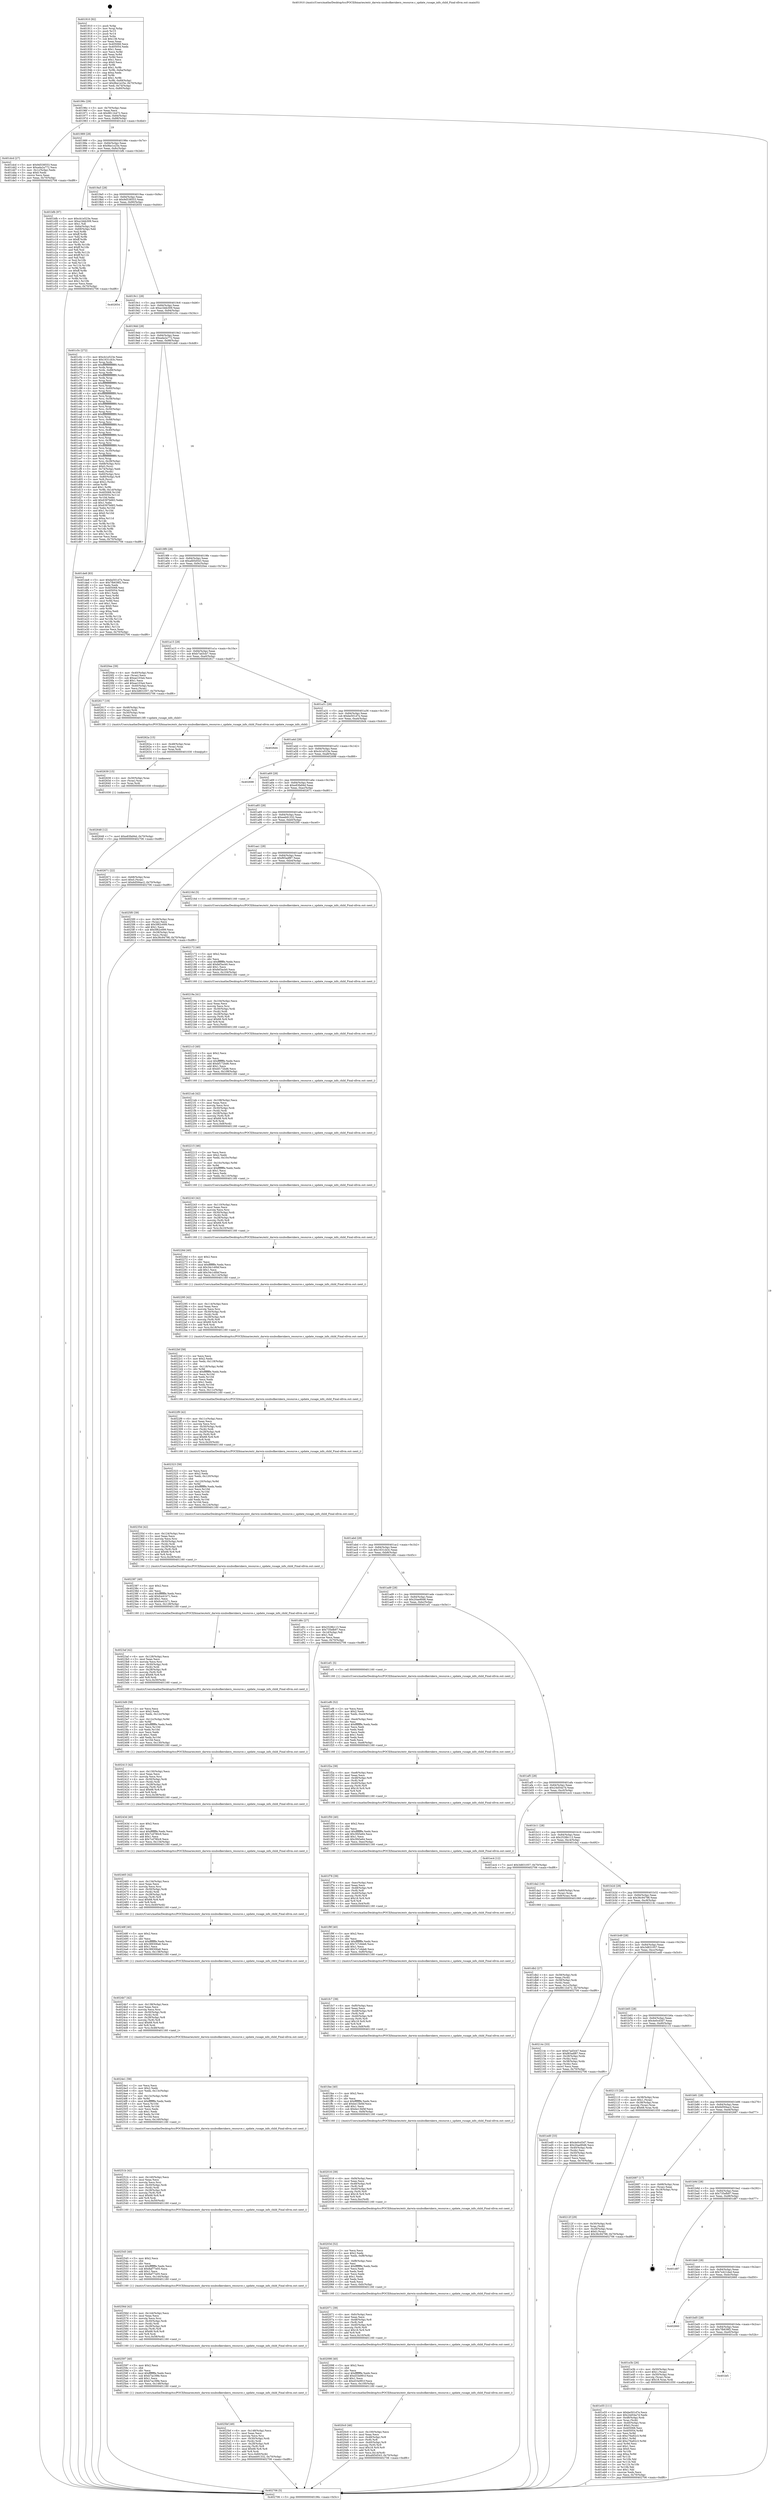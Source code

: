 digraph "0x401910" {
  label = "0x401910 (/mnt/c/Users/mathe/Desktop/tcc/POCII/binaries/extr_darwin-xnubsdkernkern_resource.c_update_rusage_info_child_Final-ollvm.out::main(0))"
  labelloc = "t"
  node[shape=record]

  Entry [label="",width=0.3,height=0.3,shape=circle,fillcolor=black,style=filled]
  "0x40196c" [label="{
     0x40196c [29]\l
     | [instrs]\l
     &nbsp;&nbsp;0x40196c \<+3\>: mov -0x70(%rbp),%eax\l
     &nbsp;&nbsp;0x40196f \<+2\>: mov %eax,%ecx\l
     &nbsp;&nbsp;0x401971 \<+6\>: sub $0x9811b472,%ecx\l
     &nbsp;&nbsp;0x401977 \<+6\>: mov %eax,-0x84(%rbp)\l
     &nbsp;&nbsp;0x40197d \<+6\>: mov %ecx,-0x88(%rbp)\l
     &nbsp;&nbsp;0x401983 \<+6\>: je 0000000000401dcd \<main+0x4bd\>\l
  }"]
  "0x401dcd" [label="{
     0x401dcd [27]\l
     | [instrs]\l
     &nbsp;&nbsp;0x401dcd \<+5\>: mov $0x9d538553,%eax\l
     &nbsp;&nbsp;0x401dd2 \<+5\>: mov $0xada2a772,%ecx\l
     &nbsp;&nbsp;0x401dd7 \<+3\>: mov -0x1c(%rbp),%edx\l
     &nbsp;&nbsp;0x401dda \<+3\>: cmp $0x0,%edx\l
     &nbsp;&nbsp;0x401ddd \<+3\>: cmove %ecx,%eax\l
     &nbsp;&nbsp;0x401de0 \<+3\>: mov %eax,-0x70(%rbp)\l
     &nbsp;&nbsp;0x401de3 \<+5\>: jmp 0000000000402706 \<main+0xdf6\>\l
  }"]
  "0x401989" [label="{
     0x401989 [28]\l
     | [instrs]\l
     &nbsp;&nbsp;0x401989 \<+5\>: jmp 000000000040198e \<main+0x7e\>\l
     &nbsp;&nbsp;0x40198e \<+6\>: mov -0x84(%rbp),%eax\l
     &nbsp;&nbsp;0x401994 \<+5\>: sub $0x9be1e25e,%eax\l
     &nbsp;&nbsp;0x401999 \<+6\>: mov %eax,-0x8c(%rbp)\l
     &nbsp;&nbsp;0x40199f \<+6\>: je 0000000000401bfb \<main+0x2eb\>\l
  }"]
  Exit [label="",width=0.3,height=0.3,shape=circle,fillcolor=black,style=filled,peripheries=2]
  "0x401bfb" [label="{
     0x401bfb [97]\l
     | [instrs]\l
     &nbsp;&nbsp;0x401bfb \<+5\>: mov $0xcb1e523e,%eax\l
     &nbsp;&nbsp;0x401c00 \<+5\>: mov $0xa1bbb309,%ecx\l
     &nbsp;&nbsp;0x401c05 \<+2\>: mov $0x1,%dl\l
     &nbsp;&nbsp;0x401c07 \<+4\>: mov -0x6a(%rbp),%sil\l
     &nbsp;&nbsp;0x401c0b \<+4\>: mov -0x69(%rbp),%dil\l
     &nbsp;&nbsp;0x401c0f \<+3\>: mov %sil,%r8b\l
     &nbsp;&nbsp;0x401c12 \<+4\>: xor $0xff,%r8b\l
     &nbsp;&nbsp;0x401c16 \<+3\>: mov %dil,%r9b\l
     &nbsp;&nbsp;0x401c19 \<+4\>: xor $0xff,%r9b\l
     &nbsp;&nbsp;0x401c1d \<+3\>: xor $0x1,%dl\l
     &nbsp;&nbsp;0x401c20 \<+3\>: mov %r8b,%r10b\l
     &nbsp;&nbsp;0x401c23 \<+4\>: and $0xff,%r10b\l
     &nbsp;&nbsp;0x401c27 \<+3\>: and %dl,%sil\l
     &nbsp;&nbsp;0x401c2a \<+3\>: mov %r9b,%r11b\l
     &nbsp;&nbsp;0x401c2d \<+4\>: and $0xff,%r11b\l
     &nbsp;&nbsp;0x401c31 \<+3\>: and %dl,%dil\l
     &nbsp;&nbsp;0x401c34 \<+3\>: or %sil,%r10b\l
     &nbsp;&nbsp;0x401c37 \<+3\>: or %dil,%r11b\l
     &nbsp;&nbsp;0x401c3a \<+3\>: xor %r11b,%r10b\l
     &nbsp;&nbsp;0x401c3d \<+3\>: or %r9b,%r8b\l
     &nbsp;&nbsp;0x401c40 \<+4\>: xor $0xff,%r8b\l
     &nbsp;&nbsp;0x401c44 \<+3\>: or $0x1,%dl\l
     &nbsp;&nbsp;0x401c47 \<+3\>: and %dl,%r8b\l
     &nbsp;&nbsp;0x401c4a \<+3\>: or %r8b,%r10b\l
     &nbsp;&nbsp;0x401c4d \<+4\>: test $0x1,%r10b\l
     &nbsp;&nbsp;0x401c51 \<+3\>: cmovne %ecx,%eax\l
     &nbsp;&nbsp;0x401c54 \<+3\>: mov %eax,-0x70(%rbp)\l
     &nbsp;&nbsp;0x401c57 \<+5\>: jmp 0000000000402706 \<main+0xdf6\>\l
  }"]
  "0x4019a5" [label="{
     0x4019a5 [28]\l
     | [instrs]\l
     &nbsp;&nbsp;0x4019a5 \<+5\>: jmp 00000000004019aa \<main+0x9a\>\l
     &nbsp;&nbsp;0x4019aa \<+6\>: mov -0x84(%rbp),%eax\l
     &nbsp;&nbsp;0x4019b0 \<+5\>: sub $0x9d538553,%eax\l
     &nbsp;&nbsp;0x4019b5 \<+6\>: mov %eax,-0x90(%rbp)\l
     &nbsp;&nbsp;0x4019bb \<+6\>: je 0000000000402654 \<main+0xd44\>\l
  }"]
  "0x402706" [label="{
     0x402706 [5]\l
     | [instrs]\l
     &nbsp;&nbsp;0x402706 \<+5\>: jmp 000000000040196c \<main+0x5c\>\l
  }"]
  "0x401910" [label="{
     0x401910 [92]\l
     | [instrs]\l
     &nbsp;&nbsp;0x401910 \<+1\>: push %rbp\l
     &nbsp;&nbsp;0x401911 \<+3\>: mov %rsp,%rbp\l
     &nbsp;&nbsp;0x401914 \<+2\>: push %r15\l
     &nbsp;&nbsp;0x401916 \<+2\>: push %r14\l
     &nbsp;&nbsp;0x401918 \<+1\>: push %rbx\l
     &nbsp;&nbsp;0x401919 \<+7\>: sub $0x138,%rsp\l
     &nbsp;&nbsp;0x401920 \<+2\>: xor %eax,%eax\l
     &nbsp;&nbsp;0x401922 \<+7\>: mov 0x405068,%ecx\l
     &nbsp;&nbsp;0x401929 \<+7\>: mov 0x405054,%edx\l
     &nbsp;&nbsp;0x401930 \<+3\>: sub $0x1,%eax\l
     &nbsp;&nbsp;0x401933 \<+3\>: mov %ecx,%r8d\l
     &nbsp;&nbsp;0x401936 \<+3\>: add %eax,%r8d\l
     &nbsp;&nbsp;0x401939 \<+4\>: imul %r8d,%ecx\l
     &nbsp;&nbsp;0x40193d \<+3\>: and $0x1,%ecx\l
     &nbsp;&nbsp;0x401940 \<+3\>: cmp $0x0,%ecx\l
     &nbsp;&nbsp;0x401943 \<+4\>: sete %r9b\l
     &nbsp;&nbsp;0x401947 \<+4\>: and $0x1,%r9b\l
     &nbsp;&nbsp;0x40194b \<+4\>: mov %r9b,-0x6a(%rbp)\l
     &nbsp;&nbsp;0x40194f \<+3\>: cmp $0xa,%edx\l
     &nbsp;&nbsp;0x401952 \<+4\>: setl %r9b\l
     &nbsp;&nbsp;0x401956 \<+4\>: and $0x1,%r9b\l
     &nbsp;&nbsp;0x40195a \<+4\>: mov %r9b,-0x69(%rbp)\l
     &nbsp;&nbsp;0x40195e \<+7\>: movl $0x9be1e25e,-0x70(%rbp)\l
     &nbsp;&nbsp;0x401965 \<+3\>: mov %edi,-0x74(%rbp)\l
     &nbsp;&nbsp;0x401968 \<+4\>: mov %rsi,-0x80(%rbp)\l
  }"]
  "0x402648" [label="{
     0x402648 [12]\l
     | [instrs]\l
     &nbsp;&nbsp;0x402648 \<+7\>: movl $0xe83fa94d,-0x70(%rbp)\l
     &nbsp;&nbsp;0x40264f \<+5\>: jmp 0000000000402706 \<main+0xdf6\>\l
  }"]
  "0x402654" [label="{
     0x402654\l
  }", style=dashed]
  "0x4019c1" [label="{
     0x4019c1 [28]\l
     | [instrs]\l
     &nbsp;&nbsp;0x4019c1 \<+5\>: jmp 00000000004019c6 \<main+0xb6\>\l
     &nbsp;&nbsp;0x4019c6 \<+6\>: mov -0x84(%rbp),%eax\l
     &nbsp;&nbsp;0x4019cc \<+5\>: sub $0xa1bbb309,%eax\l
     &nbsp;&nbsp;0x4019d1 \<+6\>: mov %eax,-0x94(%rbp)\l
     &nbsp;&nbsp;0x4019d7 \<+6\>: je 0000000000401c5c \<main+0x34c\>\l
  }"]
  "0x402639" [label="{
     0x402639 [15]\l
     | [instrs]\l
     &nbsp;&nbsp;0x402639 \<+4\>: mov -0x30(%rbp),%rax\l
     &nbsp;&nbsp;0x40263d \<+3\>: mov (%rax),%rax\l
     &nbsp;&nbsp;0x402640 \<+3\>: mov %rax,%rdi\l
     &nbsp;&nbsp;0x402643 \<+5\>: call 0000000000401030 \<free@plt\>\l
     | [calls]\l
     &nbsp;&nbsp;0x401030 \{1\} (unknown)\l
  }"]
  "0x401c5c" [label="{
     0x401c5c [272]\l
     | [instrs]\l
     &nbsp;&nbsp;0x401c5c \<+5\>: mov $0xcb1e523e,%eax\l
     &nbsp;&nbsp;0x401c61 \<+5\>: mov $0x1631cb3c,%ecx\l
     &nbsp;&nbsp;0x401c66 \<+3\>: mov %rsp,%rdx\l
     &nbsp;&nbsp;0x401c69 \<+4\>: add $0xfffffffffffffff0,%rdx\l
     &nbsp;&nbsp;0x401c6d \<+3\>: mov %rdx,%rsp\l
     &nbsp;&nbsp;0x401c70 \<+4\>: mov %rdx,-0x68(%rbp)\l
     &nbsp;&nbsp;0x401c74 \<+3\>: mov %rsp,%rdx\l
     &nbsp;&nbsp;0x401c77 \<+4\>: add $0xfffffffffffffff0,%rdx\l
     &nbsp;&nbsp;0x401c7b \<+3\>: mov %rdx,%rsp\l
     &nbsp;&nbsp;0x401c7e \<+3\>: mov %rsp,%rsi\l
     &nbsp;&nbsp;0x401c81 \<+4\>: add $0xfffffffffffffff0,%rsi\l
     &nbsp;&nbsp;0x401c85 \<+3\>: mov %rsi,%rsp\l
     &nbsp;&nbsp;0x401c88 \<+4\>: mov %rsi,-0x60(%rbp)\l
     &nbsp;&nbsp;0x401c8c \<+3\>: mov %rsp,%rsi\l
     &nbsp;&nbsp;0x401c8f \<+4\>: add $0xfffffffffffffff0,%rsi\l
     &nbsp;&nbsp;0x401c93 \<+3\>: mov %rsi,%rsp\l
     &nbsp;&nbsp;0x401c96 \<+4\>: mov %rsi,-0x58(%rbp)\l
     &nbsp;&nbsp;0x401c9a \<+3\>: mov %rsp,%rsi\l
     &nbsp;&nbsp;0x401c9d \<+4\>: add $0xfffffffffffffff0,%rsi\l
     &nbsp;&nbsp;0x401ca1 \<+3\>: mov %rsi,%rsp\l
     &nbsp;&nbsp;0x401ca4 \<+4\>: mov %rsi,-0x50(%rbp)\l
     &nbsp;&nbsp;0x401ca8 \<+3\>: mov %rsp,%rsi\l
     &nbsp;&nbsp;0x401cab \<+4\>: add $0xfffffffffffffff0,%rsi\l
     &nbsp;&nbsp;0x401caf \<+3\>: mov %rsi,%rsp\l
     &nbsp;&nbsp;0x401cb2 \<+4\>: mov %rsi,-0x48(%rbp)\l
     &nbsp;&nbsp;0x401cb6 \<+3\>: mov %rsp,%rsi\l
     &nbsp;&nbsp;0x401cb9 \<+4\>: add $0xfffffffffffffff0,%rsi\l
     &nbsp;&nbsp;0x401cbd \<+3\>: mov %rsi,%rsp\l
     &nbsp;&nbsp;0x401cc0 \<+4\>: mov %rsi,-0x40(%rbp)\l
     &nbsp;&nbsp;0x401cc4 \<+3\>: mov %rsp,%rsi\l
     &nbsp;&nbsp;0x401cc7 \<+4\>: add $0xfffffffffffffff0,%rsi\l
     &nbsp;&nbsp;0x401ccb \<+3\>: mov %rsi,%rsp\l
     &nbsp;&nbsp;0x401cce \<+4\>: mov %rsi,-0x38(%rbp)\l
     &nbsp;&nbsp;0x401cd2 \<+3\>: mov %rsp,%rsi\l
     &nbsp;&nbsp;0x401cd5 \<+4\>: add $0xfffffffffffffff0,%rsi\l
     &nbsp;&nbsp;0x401cd9 \<+3\>: mov %rsi,%rsp\l
     &nbsp;&nbsp;0x401cdc \<+4\>: mov %rsi,-0x30(%rbp)\l
     &nbsp;&nbsp;0x401ce0 \<+3\>: mov %rsp,%rsi\l
     &nbsp;&nbsp;0x401ce3 \<+4\>: add $0xfffffffffffffff0,%rsi\l
     &nbsp;&nbsp;0x401ce7 \<+3\>: mov %rsi,%rsp\l
     &nbsp;&nbsp;0x401cea \<+4\>: mov %rsi,-0x28(%rbp)\l
     &nbsp;&nbsp;0x401cee \<+4\>: mov -0x68(%rbp),%rsi\l
     &nbsp;&nbsp;0x401cf2 \<+6\>: movl $0x0,(%rsi)\l
     &nbsp;&nbsp;0x401cf8 \<+3\>: mov -0x74(%rbp),%edi\l
     &nbsp;&nbsp;0x401cfb \<+2\>: mov %edi,(%rdx)\l
     &nbsp;&nbsp;0x401cfd \<+4\>: mov -0x60(%rbp),%rsi\l
     &nbsp;&nbsp;0x401d01 \<+4\>: mov -0x80(%rbp),%r8\l
     &nbsp;&nbsp;0x401d05 \<+3\>: mov %r8,(%rsi)\l
     &nbsp;&nbsp;0x401d08 \<+3\>: cmpl $0x2,(%rdx)\l
     &nbsp;&nbsp;0x401d0b \<+4\>: setne %r9b\l
     &nbsp;&nbsp;0x401d0f \<+4\>: and $0x1,%r9b\l
     &nbsp;&nbsp;0x401d13 \<+4\>: mov %r9b,-0x1d(%rbp)\l
     &nbsp;&nbsp;0x401d17 \<+8\>: mov 0x405068,%r10d\l
     &nbsp;&nbsp;0x401d1f \<+8\>: mov 0x405054,%r11d\l
     &nbsp;&nbsp;0x401d27 \<+3\>: mov %r10d,%ebx\l
     &nbsp;&nbsp;0x401d2a \<+6\>: add $0x6397b683,%ebx\l
     &nbsp;&nbsp;0x401d30 \<+3\>: sub $0x1,%ebx\l
     &nbsp;&nbsp;0x401d33 \<+6\>: sub $0x6397b683,%ebx\l
     &nbsp;&nbsp;0x401d39 \<+4\>: imul %ebx,%r10d\l
     &nbsp;&nbsp;0x401d3d \<+4\>: and $0x1,%r10d\l
     &nbsp;&nbsp;0x401d41 \<+4\>: cmp $0x0,%r10d\l
     &nbsp;&nbsp;0x401d45 \<+4\>: sete %r9b\l
     &nbsp;&nbsp;0x401d49 \<+4\>: cmp $0xa,%r11d\l
     &nbsp;&nbsp;0x401d4d \<+4\>: setl %r14b\l
     &nbsp;&nbsp;0x401d51 \<+3\>: mov %r9b,%r15b\l
     &nbsp;&nbsp;0x401d54 \<+3\>: and %r14b,%r15b\l
     &nbsp;&nbsp;0x401d57 \<+3\>: xor %r14b,%r9b\l
     &nbsp;&nbsp;0x401d5a \<+3\>: or %r9b,%r15b\l
     &nbsp;&nbsp;0x401d5d \<+4\>: test $0x1,%r15b\l
     &nbsp;&nbsp;0x401d61 \<+3\>: cmovne %ecx,%eax\l
     &nbsp;&nbsp;0x401d64 \<+3\>: mov %eax,-0x70(%rbp)\l
     &nbsp;&nbsp;0x401d67 \<+5\>: jmp 0000000000402706 \<main+0xdf6\>\l
  }"]
  "0x4019dd" [label="{
     0x4019dd [28]\l
     | [instrs]\l
     &nbsp;&nbsp;0x4019dd \<+5\>: jmp 00000000004019e2 \<main+0xd2\>\l
     &nbsp;&nbsp;0x4019e2 \<+6\>: mov -0x84(%rbp),%eax\l
     &nbsp;&nbsp;0x4019e8 \<+5\>: sub $0xada2a772,%eax\l
     &nbsp;&nbsp;0x4019ed \<+6\>: mov %eax,-0x98(%rbp)\l
     &nbsp;&nbsp;0x4019f3 \<+6\>: je 0000000000401de8 \<main+0x4d8\>\l
  }"]
  "0x40262a" [label="{
     0x40262a [15]\l
     | [instrs]\l
     &nbsp;&nbsp;0x40262a \<+4\>: mov -0x48(%rbp),%rax\l
     &nbsp;&nbsp;0x40262e \<+3\>: mov (%rax),%rax\l
     &nbsp;&nbsp;0x402631 \<+3\>: mov %rax,%rdi\l
     &nbsp;&nbsp;0x402634 \<+5\>: call 0000000000401030 \<free@plt\>\l
     | [calls]\l
     &nbsp;&nbsp;0x401030 \{1\} (unknown)\l
  }"]
  "0x4025bf" [label="{
     0x4025bf [49]\l
     | [instrs]\l
     &nbsp;&nbsp;0x4025bf \<+6\>: mov -0x148(%rbp),%ecx\l
     &nbsp;&nbsp;0x4025c5 \<+3\>: imul %eax,%ecx\l
     &nbsp;&nbsp;0x4025c8 \<+3\>: movslq %ecx,%rsi\l
     &nbsp;&nbsp;0x4025cb \<+4\>: mov -0x30(%rbp),%rdi\l
     &nbsp;&nbsp;0x4025cf \<+3\>: mov (%rdi),%rdi\l
     &nbsp;&nbsp;0x4025d2 \<+4\>: mov -0x28(%rbp),%r8\l
     &nbsp;&nbsp;0x4025d6 \<+3\>: movslq (%r8),%r8\l
     &nbsp;&nbsp;0x4025d9 \<+4\>: imul $0x68,%r8,%r8\l
     &nbsp;&nbsp;0x4025dd \<+3\>: add %r8,%rdi\l
     &nbsp;&nbsp;0x4025e0 \<+4\>: mov %rsi,0x60(%rdi)\l
     &nbsp;&nbsp;0x4025e4 \<+7\>: movl $0xeeb91332,-0x70(%rbp)\l
     &nbsp;&nbsp;0x4025eb \<+5\>: jmp 0000000000402706 \<main+0xdf6\>\l
  }"]
  "0x401de8" [label="{
     0x401de8 [83]\l
     | [instrs]\l
     &nbsp;&nbsp;0x401de8 \<+5\>: mov $0xbe501d7e,%eax\l
     &nbsp;&nbsp;0x401ded \<+5\>: mov $0x7fb638f2,%ecx\l
     &nbsp;&nbsp;0x401df2 \<+2\>: xor %edx,%edx\l
     &nbsp;&nbsp;0x401df4 \<+7\>: mov 0x405068,%esi\l
     &nbsp;&nbsp;0x401dfb \<+7\>: mov 0x405054,%edi\l
     &nbsp;&nbsp;0x401e02 \<+3\>: sub $0x1,%edx\l
     &nbsp;&nbsp;0x401e05 \<+3\>: mov %esi,%r8d\l
     &nbsp;&nbsp;0x401e08 \<+3\>: add %edx,%r8d\l
     &nbsp;&nbsp;0x401e0b \<+4\>: imul %r8d,%esi\l
     &nbsp;&nbsp;0x401e0f \<+3\>: and $0x1,%esi\l
     &nbsp;&nbsp;0x401e12 \<+3\>: cmp $0x0,%esi\l
     &nbsp;&nbsp;0x401e15 \<+4\>: sete %r9b\l
     &nbsp;&nbsp;0x401e19 \<+3\>: cmp $0xa,%edi\l
     &nbsp;&nbsp;0x401e1c \<+4\>: setl %r10b\l
     &nbsp;&nbsp;0x401e20 \<+3\>: mov %r9b,%r11b\l
     &nbsp;&nbsp;0x401e23 \<+3\>: and %r10b,%r11b\l
     &nbsp;&nbsp;0x401e26 \<+3\>: xor %r10b,%r9b\l
     &nbsp;&nbsp;0x401e29 \<+3\>: or %r9b,%r11b\l
     &nbsp;&nbsp;0x401e2c \<+4\>: test $0x1,%r11b\l
     &nbsp;&nbsp;0x401e30 \<+3\>: cmovne %ecx,%eax\l
     &nbsp;&nbsp;0x401e33 \<+3\>: mov %eax,-0x70(%rbp)\l
     &nbsp;&nbsp;0x401e36 \<+5\>: jmp 0000000000402706 \<main+0xdf6\>\l
  }"]
  "0x4019f9" [label="{
     0x4019f9 [28]\l
     | [instrs]\l
     &nbsp;&nbsp;0x4019f9 \<+5\>: jmp 00000000004019fe \<main+0xee\>\l
     &nbsp;&nbsp;0x4019fe \<+6\>: mov -0x84(%rbp),%eax\l
     &nbsp;&nbsp;0x401a04 \<+5\>: sub $0xafd5d543,%eax\l
     &nbsp;&nbsp;0x401a09 \<+6\>: mov %eax,-0x9c(%rbp)\l
     &nbsp;&nbsp;0x401a0f \<+6\>: je 00000000004020ee \<main+0x7de\>\l
  }"]
  "0x402597" [label="{
     0x402597 [40]\l
     | [instrs]\l
     &nbsp;&nbsp;0x402597 \<+5\>: mov $0x2,%ecx\l
     &nbsp;&nbsp;0x40259c \<+1\>: cltd\l
     &nbsp;&nbsp;0x40259d \<+2\>: idiv %ecx\l
     &nbsp;&nbsp;0x40259f \<+6\>: imul $0xfffffffe,%edx,%ecx\l
     &nbsp;&nbsp;0x4025a5 \<+6\>: sub $0xb7ac39fe,%ecx\l
     &nbsp;&nbsp;0x4025ab \<+3\>: add $0x1,%ecx\l
     &nbsp;&nbsp;0x4025ae \<+6\>: add $0xb7ac39fe,%ecx\l
     &nbsp;&nbsp;0x4025b4 \<+6\>: mov %ecx,-0x148(%rbp)\l
     &nbsp;&nbsp;0x4025ba \<+5\>: call 0000000000401160 \<next_i\>\l
     | [calls]\l
     &nbsp;&nbsp;0x401160 \{1\} (/mnt/c/Users/mathe/Desktop/tcc/POCII/binaries/extr_darwin-xnubsdkernkern_resource.c_update_rusage_info_child_Final-ollvm.out::next_i)\l
  }"]
  "0x4020ee" [label="{
     0x4020ee [39]\l
     | [instrs]\l
     &nbsp;&nbsp;0x4020ee \<+4\>: mov -0x40(%rbp),%rax\l
     &nbsp;&nbsp;0x4020f2 \<+2\>: mov (%rax),%ecx\l
     &nbsp;&nbsp;0x4020f4 \<+6\>: sub $0xae103a4,%ecx\l
     &nbsp;&nbsp;0x4020fa \<+3\>: add $0x1,%ecx\l
     &nbsp;&nbsp;0x4020fd \<+6\>: add $0xae103a4,%ecx\l
     &nbsp;&nbsp;0x402103 \<+4\>: mov -0x40(%rbp),%rax\l
     &nbsp;&nbsp;0x402107 \<+2\>: mov %ecx,(%rax)\l
     &nbsp;&nbsp;0x402109 \<+7\>: movl $0x3d831057,-0x70(%rbp)\l
     &nbsp;&nbsp;0x402110 \<+5\>: jmp 0000000000402706 \<main+0xdf6\>\l
  }"]
  "0x401a15" [label="{
     0x401a15 [28]\l
     | [instrs]\l
     &nbsp;&nbsp;0x401a15 \<+5\>: jmp 0000000000401a1a \<main+0x10a\>\l
     &nbsp;&nbsp;0x401a1a \<+6\>: mov -0x84(%rbp),%eax\l
     &nbsp;&nbsp;0x401a20 \<+5\>: sub $0xb7ad3cb7,%eax\l
     &nbsp;&nbsp;0x401a25 \<+6\>: mov %eax,-0xa0(%rbp)\l
     &nbsp;&nbsp;0x401a2b \<+6\>: je 0000000000402617 \<main+0xd07\>\l
  }"]
  "0x40256d" [label="{
     0x40256d [42]\l
     | [instrs]\l
     &nbsp;&nbsp;0x40256d \<+6\>: mov -0x144(%rbp),%ecx\l
     &nbsp;&nbsp;0x402573 \<+3\>: imul %eax,%ecx\l
     &nbsp;&nbsp;0x402576 \<+3\>: movslq %ecx,%rsi\l
     &nbsp;&nbsp;0x402579 \<+4\>: mov -0x30(%rbp),%rdi\l
     &nbsp;&nbsp;0x40257d \<+3\>: mov (%rdi),%rdi\l
     &nbsp;&nbsp;0x402580 \<+4\>: mov -0x28(%rbp),%r8\l
     &nbsp;&nbsp;0x402584 \<+3\>: movslq (%r8),%r8\l
     &nbsp;&nbsp;0x402587 \<+4\>: imul $0x68,%r8,%r8\l
     &nbsp;&nbsp;0x40258b \<+3\>: add %r8,%rdi\l
     &nbsp;&nbsp;0x40258e \<+4\>: mov %rsi,0x58(%rdi)\l
     &nbsp;&nbsp;0x402592 \<+5\>: call 0000000000401160 \<next_i\>\l
     | [calls]\l
     &nbsp;&nbsp;0x401160 \{1\} (/mnt/c/Users/mathe/Desktop/tcc/POCII/binaries/extr_darwin-xnubsdkernkern_resource.c_update_rusage_info_child_Final-ollvm.out::next_i)\l
  }"]
  "0x402617" [label="{
     0x402617 [19]\l
     | [instrs]\l
     &nbsp;&nbsp;0x402617 \<+4\>: mov -0x48(%rbp),%rax\l
     &nbsp;&nbsp;0x40261b \<+3\>: mov (%rax),%rdi\l
     &nbsp;&nbsp;0x40261e \<+4\>: mov -0x30(%rbp),%rax\l
     &nbsp;&nbsp;0x402622 \<+3\>: mov (%rax),%rsi\l
     &nbsp;&nbsp;0x402625 \<+5\>: call 00000000004013f0 \<update_rusage_info_child\>\l
     | [calls]\l
     &nbsp;&nbsp;0x4013f0 \{1\} (/mnt/c/Users/mathe/Desktop/tcc/POCII/binaries/extr_darwin-xnubsdkernkern_resource.c_update_rusage_info_child_Final-ollvm.out::update_rusage_info_child)\l
  }"]
  "0x401a31" [label="{
     0x401a31 [28]\l
     | [instrs]\l
     &nbsp;&nbsp;0x401a31 \<+5\>: jmp 0000000000401a36 \<main+0x126\>\l
     &nbsp;&nbsp;0x401a36 \<+6\>: mov -0x84(%rbp),%eax\l
     &nbsp;&nbsp;0x401a3c \<+5\>: sub $0xbe501d7e,%eax\l
     &nbsp;&nbsp;0x401a41 \<+6\>: mov %eax,-0xa4(%rbp)\l
     &nbsp;&nbsp;0x401a47 \<+6\>: je 00000000004026d4 \<main+0xdc4\>\l
  }"]
  "0x402545" [label="{
     0x402545 [40]\l
     | [instrs]\l
     &nbsp;&nbsp;0x402545 \<+5\>: mov $0x2,%ecx\l
     &nbsp;&nbsp;0x40254a \<+1\>: cltd\l
     &nbsp;&nbsp;0x40254b \<+2\>: idiv %ecx\l
     &nbsp;&nbsp;0x40254d \<+6\>: imul $0xfffffffe,%edx,%ecx\l
     &nbsp;&nbsp;0x402553 \<+6\>: sub $0x8af77e05,%ecx\l
     &nbsp;&nbsp;0x402559 \<+3\>: add $0x1,%ecx\l
     &nbsp;&nbsp;0x40255c \<+6\>: add $0x8af77e05,%ecx\l
     &nbsp;&nbsp;0x402562 \<+6\>: mov %ecx,-0x144(%rbp)\l
     &nbsp;&nbsp;0x402568 \<+5\>: call 0000000000401160 \<next_i\>\l
     | [calls]\l
     &nbsp;&nbsp;0x401160 \{1\} (/mnt/c/Users/mathe/Desktop/tcc/POCII/binaries/extr_darwin-xnubsdkernkern_resource.c_update_rusage_info_child_Final-ollvm.out::next_i)\l
  }"]
  "0x4026d4" [label="{
     0x4026d4\l
  }", style=dashed]
  "0x401a4d" [label="{
     0x401a4d [28]\l
     | [instrs]\l
     &nbsp;&nbsp;0x401a4d \<+5\>: jmp 0000000000401a52 \<main+0x142\>\l
     &nbsp;&nbsp;0x401a52 \<+6\>: mov -0x84(%rbp),%eax\l
     &nbsp;&nbsp;0x401a58 \<+5\>: sub $0xcb1e523e,%eax\l
     &nbsp;&nbsp;0x401a5d \<+6\>: mov %eax,-0xa8(%rbp)\l
     &nbsp;&nbsp;0x401a63 \<+6\>: je 0000000000402698 \<main+0xd88\>\l
  }"]
  "0x40251b" [label="{
     0x40251b [42]\l
     | [instrs]\l
     &nbsp;&nbsp;0x40251b \<+6\>: mov -0x140(%rbp),%ecx\l
     &nbsp;&nbsp;0x402521 \<+3\>: imul %eax,%ecx\l
     &nbsp;&nbsp;0x402524 \<+3\>: movslq %ecx,%rsi\l
     &nbsp;&nbsp;0x402527 \<+4\>: mov -0x30(%rbp),%rdi\l
     &nbsp;&nbsp;0x40252b \<+3\>: mov (%rdi),%rdi\l
     &nbsp;&nbsp;0x40252e \<+4\>: mov -0x28(%rbp),%r8\l
     &nbsp;&nbsp;0x402532 \<+3\>: movslq (%r8),%r8\l
     &nbsp;&nbsp;0x402535 \<+4\>: imul $0x68,%r8,%r8\l
     &nbsp;&nbsp;0x402539 \<+3\>: add %r8,%rdi\l
     &nbsp;&nbsp;0x40253c \<+4\>: mov %rsi,0x50(%rdi)\l
     &nbsp;&nbsp;0x402540 \<+5\>: call 0000000000401160 \<next_i\>\l
     | [calls]\l
     &nbsp;&nbsp;0x401160 \{1\} (/mnt/c/Users/mathe/Desktop/tcc/POCII/binaries/extr_darwin-xnubsdkernkern_resource.c_update_rusage_info_child_Final-ollvm.out::next_i)\l
  }"]
  "0x402698" [label="{
     0x402698\l
  }", style=dashed]
  "0x401a69" [label="{
     0x401a69 [28]\l
     | [instrs]\l
     &nbsp;&nbsp;0x401a69 \<+5\>: jmp 0000000000401a6e \<main+0x15e\>\l
     &nbsp;&nbsp;0x401a6e \<+6\>: mov -0x84(%rbp),%eax\l
     &nbsp;&nbsp;0x401a74 \<+5\>: sub $0xe83fa94d,%eax\l
     &nbsp;&nbsp;0x401a79 \<+6\>: mov %eax,-0xac(%rbp)\l
     &nbsp;&nbsp;0x401a7f \<+6\>: je 0000000000402671 \<main+0xd61\>\l
  }"]
  "0x4024e1" [label="{
     0x4024e1 [58]\l
     | [instrs]\l
     &nbsp;&nbsp;0x4024e1 \<+2\>: xor %ecx,%ecx\l
     &nbsp;&nbsp;0x4024e3 \<+5\>: mov $0x2,%edx\l
     &nbsp;&nbsp;0x4024e8 \<+6\>: mov %edx,-0x13c(%rbp)\l
     &nbsp;&nbsp;0x4024ee \<+1\>: cltd\l
     &nbsp;&nbsp;0x4024ef \<+7\>: mov -0x13c(%rbp),%r9d\l
     &nbsp;&nbsp;0x4024f6 \<+3\>: idiv %r9d\l
     &nbsp;&nbsp;0x4024f9 \<+6\>: imul $0xfffffffe,%edx,%edx\l
     &nbsp;&nbsp;0x4024ff \<+3\>: mov %ecx,%r10d\l
     &nbsp;&nbsp;0x402502 \<+3\>: sub %edx,%r10d\l
     &nbsp;&nbsp;0x402505 \<+2\>: mov %ecx,%edx\l
     &nbsp;&nbsp;0x402507 \<+3\>: sub $0x1,%edx\l
     &nbsp;&nbsp;0x40250a \<+3\>: add %edx,%r10d\l
     &nbsp;&nbsp;0x40250d \<+3\>: sub %r10d,%ecx\l
     &nbsp;&nbsp;0x402510 \<+6\>: mov %ecx,-0x140(%rbp)\l
     &nbsp;&nbsp;0x402516 \<+5\>: call 0000000000401160 \<next_i\>\l
     | [calls]\l
     &nbsp;&nbsp;0x401160 \{1\} (/mnt/c/Users/mathe/Desktop/tcc/POCII/binaries/extr_darwin-xnubsdkernkern_resource.c_update_rusage_info_child_Final-ollvm.out::next_i)\l
  }"]
  "0x402671" [label="{
     0x402671 [22]\l
     | [instrs]\l
     &nbsp;&nbsp;0x402671 \<+4\>: mov -0x68(%rbp),%rax\l
     &nbsp;&nbsp;0x402675 \<+6\>: movl $0x0,(%rax)\l
     &nbsp;&nbsp;0x40267b \<+7\>: movl $0x6d594ac2,-0x70(%rbp)\l
     &nbsp;&nbsp;0x402682 \<+5\>: jmp 0000000000402706 \<main+0xdf6\>\l
  }"]
  "0x401a85" [label="{
     0x401a85 [28]\l
     | [instrs]\l
     &nbsp;&nbsp;0x401a85 \<+5\>: jmp 0000000000401a8a \<main+0x17a\>\l
     &nbsp;&nbsp;0x401a8a \<+6\>: mov -0x84(%rbp),%eax\l
     &nbsp;&nbsp;0x401a90 \<+5\>: sub $0xeeb91332,%eax\l
     &nbsp;&nbsp;0x401a95 \<+6\>: mov %eax,-0xb0(%rbp)\l
     &nbsp;&nbsp;0x401a9b \<+6\>: je 00000000004025f0 \<main+0xce0\>\l
  }"]
  "0x4024b7" [label="{
     0x4024b7 [42]\l
     | [instrs]\l
     &nbsp;&nbsp;0x4024b7 \<+6\>: mov -0x138(%rbp),%ecx\l
     &nbsp;&nbsp;0x4024bd \<+3\>: imul %eax,%ecx\l
     &nbsp;&nbsp;0x4024c0 \<+3\>: movslq %ecx,%rsi\l
     &nbsp;&nbsp;0x4024c3 \<+4\>: mov -0x30(%rbp),%rdi\l
     &nbsp;&nbsp;0x4024c7 \<+3\>: mov (%rdi),%rdi\l
     &nbsp;&nbsp;0x4024ca \<+4\>: mov -0x28(%rbp),%r8\l
     &nbsp;&nbsp;0x4024ce \<+3\>: movslq (%r8),%r8\l
     &nbsp;&nbsp;0x4024d1 \<+4\>: imul $0x68,%r8,%r8\l
     &nbsp;&nbsp;0x4024d5 \<+3\>: add %r8,%rdi\l
     &nbsp;&nbsp;0x4024d8 \<+4\>: mov %rsi,0x48(%rdi)\l
     &nbsp;&nbsp;0x4024dc \<+5\>: call 0000000000401160 \<next_i\>\l
     | [calls]\l
     &nbsp;&nbsp;0x401160 \{1\} (/mnt/c/Users/mathe/Desktop/tcc/POCII/binaries/extr_darwin-xnubsdkernkern_resource.c_update_rusage_info_child_Final-ollvm.out::next_i)\l
  }"]
  "0x4025f0" [label="{
     0x4025f0 [39]\l
     | [instrs]\l
     &nbsp;&nbsp;0x4025f0 \<+4\>: mov -0x28(%rbp),%rax\l
     &nbsp;&nbsp;0x4025f4 \<+2\>: mov (%rax),%ecx\l
     &nbsp;&nbsp;0x4025f6 \<+6\>: add $0x5f62c699,%ecx\l
     &nbsp;&nbsp;0x4025fc \<+3\>: add $0x1,%ecx\l
     &nbsp;&nbsp;0x4025ff \<+6\>: sub $0x5f62c699,%ecx\l
     &nbsp;&nbsp;0x402605 \<+4\>: mov -0x28(%rbp),%rax\l
     &nbsp;&nbsp;0x402609 \<+2\>: mov %ecx,(%rax)\l
     &nbsp;&nbsp;0x40260b \<+7\>: movl $0x36c94798,-0x70(%rbp)\l
     &nbsp;&nbsp;0x402612 \<+5\>: jmp 0000000000402706 \<main+0xdf6\>\l
  }"]
  "0x401aa1" [label="{
     0x401aa1 [28]\l
     | [instrs]\l
     &nbsp;&nbsp;0x401aa1 \<+5\>: jmp 0000000000401aa6 \<main+0x196\>\l
     &nbsp;&nbsp;0x401aa6 \<+6\>: mov -0x84(%rbp),%eax\l
     &nbsp;&nbsp;0x401aac \<+5\>: sub $0xf65adf87,%eax\l
     &nbsp;&nbsp;0x401ab1 \<+6\>: mov %eax,-0xb4(%rbp)\l
     &nbsp;&nbsp;0x401ab7 \<+6\>: je 000000000040216d \<main+0x85d\>\l
  }"]
  "0x40248f" [label="{
     0x40248f [40]\l
     | [instrs]\l
     &nbsp;&nbsp;0x40248f \<+5\>: mov $0x2,%ecx\l
     &nbsp;&nbsp;0x402494 \<+1\>: cltd\l
     &nbsp;&nbsp;0x402495 \<+2\>: idiv %ecx\l
     &nbsp;&nbsp;0x402497 \<+6\>: imul $0xfffffffe,%edx,%ecx\l
     &nbsp;&nbsp;0x40249d \<+6\>: sub $0x389306a6,%ecx\l
     &nbsp;&nbsp;0x4024a3 \<+3\>: add $0x1,%ecx\l
     &nbsp;&nbsp;0x4024a6 \<+6\>: add $0x389306a6,%ecx\l
     &nbsp;&nbsp;0x4024ac \<+6\>: mov %ecx,-0x138(%rbp)\l
     &nbsp;&nbsp;0x4024b2 \<+5\>: call 0000000000401160 \<next_i\>\l
     | [calls]\l
     &nbsp;&nbsp;0x401160 \{1\} (/mnt/c/Users/mathe/Desktop/tcc/POCII/binaries/extr_darwin-xnubsdkernkern_resource.c_update_rusage_info_child_Final-ollvm.out::next_i)\l
  }"]
  "0x40216d" [label="{
     0x40216d [5]\l
     | [instrs]\l
     &nbsp;&nbsp;0x40216d \<+5\>: call 0000000000401160 \<next_i\>\l
     | [calls]\l
     &nbsp;&nbsp;0x401160 \{1\} (/mnt/c/Users/mathe/Desktop/tcc/POCII/binaries/extr_darwin-xnubsdkernkern_resource.c_update_rusage_info_child_Final-ollvm.out::next_i)\l
  }"]
  "0x401abd" [label="{
     0x401abd [28]\l
     | [instrs]\l
     &nbsp;&nbsp;0x401abd \<+5\>: jmp 0000000000401ac2 \<main+0x1b2\>\l
     &nbsp;&nbsp;0x401ac2 \<+6\>: mov -0x84(%rbp),%eax\l
     &nbsp;&nbsp;0x401ac8 \<+5\>: sub $0x1631cb3c,%eax\l
     &nbsp;&nbsp;0x401acd \<+6\>: mov %eax,-0xb8(%rbp)\l
     &nbsp;&nbsp;0x401ad3 \<+6\>: je 0000000000401d6c \<main+0x45c\>\l
  }"]
  "0x402465" [label="{
     0x402465 [42]\l
     | [instrs]\l
     &nbsp;&nbsp;0x402465 \<+6\>: mov -0x134(%rbp),%ecx\l
     &nbsp;&nbsp;0x40246b \<+3\>: imul %eax,%ecx\l
     &nbsp;&nbsp;0x40246e \<+3\>: movslq %ecx,%rsi\l
     &nbsp;&nbsp;0x402471 \<+4\>: mov -0x30(%rbp),%rdi\l
     &nbsp;&nbsp;0x402475 \<+3\>: mov (%rdi),%rdi\l
     &nbsp;&nbsp;0x402478 \<+4\>: mov -0x28(%rbp),%r8\l
     &nbsp;&nbsp;0x40247c \<+3\>: movslq (%r8),%r8\l
     &nbsp;&nbsp;0x40247f \<+4\>: imul $0x68,%r8,%r8\l
     &nbsp;&nbsp;0x402483 \<+3\>: add %r8,%rdi\l
     &nbsp;&nbsp;0x402486 \<+4\>: mov %rsi,0x40(%rdi)\l
     &nbsp;&nbsp;0x40248a \<+5\>: call 0000000000401160 \<next_i\>\l
     | [calls]\l
     &nbsp;&nbsp;0x401160 \{1\} (/mnt/c/Users/mathe/Desktop/tcc/POCII/binaries/extr_darwin-xnubsdkernkern_resource.c_update_rusage_info_child_Final-ollvm.out::next_i)\l
  }"]
  "0x401d6c" [label="{
     0x401d6c [27]\l
     | [instrs]\l
     &nbsp;&nbsp;0x401d6c \<+5\>: mov $0x2528b113,%eax\l
     &nbsp;&nbsp;0x401d71 \<+5\>: mov $0x735efb97,%ecx\l
     &nbsp;&nbsp;0x401d76 \<+3\>: mov -0x1d(%rbp),%dl\l
     &nbsp;&nbsp;0x401d79 \<+3\>: test $0x1,%dl\l
     &nbsp;&nbsp;0x401d7c \<+3\>: cmovne %ecx,%eax\l
     &nbsp;&nbsp;0x401d7f \<+3\>: mov %eax,-0x70(%rbp)\l
     &nbsp;&nbsp;0x401d82 \<+5\>: jmp 0000000000402706 \<main+0xdf6\>\l
  }"]
  "0x401ad9" [label="{
     0x401ad9 [28]\l
     | [instrs]\l
     &nbsp;&nbsp;0x401ad9 \<+5\>: jmp 0000000000401ade \<main+0x1ce\>\l
     &nbsp;&nbsp;0x401ade \<+6\>: mov -0x84(%rbp),%eax\l
     &nbsp;&nbsp;0x401ae4 \<+5\>: sub $0x20ae90d6,%eax\l
     &nbsp;&nbsp;0x401ae9 \<+6\>: mov %eax,-0xbc(%rbp)\l
     &nbsp;&nbsp;0x401aef \<+6\>: je 0000000000401ef1 \<main+0x5e1\>\l
  }"]
  "0x40243d" [label="{
     0x40243d [40]\l
     | [instrs]\l
     &nbsp;&nbsp;0x40243d \<+5\>: mov $0x2,%ecx\l
     &nbsp;&nbsp;0x402442 \<+1\>: cltd\l
     &nbsp;&nbsp;0x402443 \<+2\>: idiv %ecx\l
     &nbsp;&nbsp;0x402445 \<+6\>: imul $0xfffffffe,%edx,%ecx\l
     &nbsp;&nbsp;0x40244b \<+6\>: add $0x7cd780c9,%ecx\l
     &nbsp;&nbsp;0x402451 \<+3\>: add $0x1,%ecx\l
     &nbsp;&nbsp;0x402454 \<+6\>: sub $0x7cd780c9,%ecx\l
     &nbsp;&nbsp;0x40245a \<+6\>: mov %ecx,-0x134(%rbp)\l
     &nbsp;&nbsp;0x402460 \<+5\>: call 0000000000401160 \<next_i\>\l
     | [calls]\l
     &nbsp;&nbsp;0x401160 \{1\} (/mnt/c/Users/mathe/Desktop/tcc/POCII/binaries/extr_darwin-xnubsdkernkern_resource.c_update_rusage_info_child_Final-ollvm.out::next_i)\l
  }"]
  "0x401ef1" [label="{
     0x401ef1 [5]\l
     | [instrs]\l
     &nbsp;&nbsp;0x401ef1 \<+5\>: call 0000000000401160 \<next_i\>\l
     | [calls]\l
     &nbsp;&nbsp;0x401160 \{1\} (/mnt/c/Users/mathe/Desktop/tcc/POCII/binaries/extr_darwin-xnubsdkernkern_resource.c_update_rusage_info_child_Final-ollvm.out::next_i)\l
  }"]
  "0x401af5" [label="{
     0x401af5 [28]\l
     | [instrs]\l
     &nbsp;&nbsp;0x401af5 \<+5\>: jmp 0000000000401afa \<main+0x1ea\>\l
     &nbsp;&nbsp;0x401afa \<+6\>: mov -0x84(%rbp),%eax\l
     &nbsp;&nbsp;0x401b00 \<+5\>: sub $0x24d54a7d,%eax\l
     &nbsp;&nbsp;0x401b05 \<+6\>: mov %eax,-0xc0(%rbp)\l
     &nbsp;&nbsp;0x401b0b \<+6\>: je 0000000000401ec4 \<main+0x5b4\>\l
  }"]
  "0x402413" [label="{
     0x402413 [42]\l
     | [instrs]\l
     &nbsp;&nbsp;0x402413 \<+6\>: mov -0x130(%rbp),%ecx\l
     &nbsp;&nbsp;0x402419 \<+3\>: imul %eax,%ecx\l
     &nbsp;&nbsp;0x40241c \<+3\>: movslq %ecx,%rsi\l
     &nbsp;&nbsp;0x40241f \<+4\>: mov -0x30(%rbp),%rdi\l
     &nbsp;&nbsp;0x402423 \<+3\>: mov (%rdi),%rdi\l
     &nbsp;&nbsp;0x402426 \<+4\>: mov -0x28(%rbp),%r8\l
     &nbsp;&nbsp;0x40242a \<+3\>: movslq (%r8),%r8\l
     &nbsp;&nbsp;0x40242d \<+4\>: imul $0x68,%r8,%r8\l
     &nbsp;&nbsp;0x402431 \<+3\>: add %r8,%rdi\l
     &nbsp;&nbsp;0x402434 \<+4\>: mov %rsi,0x38(%rdi)\l
     &nbsp;&nbsp;0x402438 \<+5\>: call 0000000000401160 \<next_i\>\l
     | [calls]\l
     &nbsp;&nbsp;0x401160 \{1\} (/mnt/c/Users/mathe/Desktop/tcc/POCII/binaries/extr_darwin-xnubsdkernkern_resource.c_update_rusage_info_child_Final-ollvm.out::next_i)\l
  }"]
  "0x401ec4" [label="{
     0x401ec4 [12]\l
     | [instrs]\l
     &nbsp;&nbsp;0x401ec4 \<+7\>: movl $0x3d831057,-0x70(%rbp)\l
     &nbsp;&nbsp;0x401ecb \<+5\>: jmp 0000000000402706 \<main+0xdf6\>\l
  }"]
  "0x401b11" [label="{
     0x401b11 [28]\l
     | [instrs]\l
     &nbsp;&nbsp;0x401b11 \<+5\>: jmp 0000000000401b16 \<main+0x206\>\l
     &nbsp;&nbsp;0x401b16 \<+6\>: mov -0x84(%rbp),%eax\l
     &nbsp;&nbsp;0x401b1c \<+5\>: sub $0x2528b113,%eax\l
     &nbsp;&nbsp;0x401b21 \<+6\>: mov %eax,-0xc4(%rbp)\l
     &nbsp;&nbsp;0x401b27 \<+6\>: je 0000000000401da2 \<main+0x492\>\l
  }"]
  "0x4023d9" [label="{
     0x4023d9 [58]\l
     | [instrs]\l
     &nbsp;&nbsp;0x4023d9 \<+2\>: xor %ecx,%ecx\l
     &nbsp;&nbsp;0x4023db \<+5\>: mov $0x2,%edx\l
     &nbsp;&nbsp;0x4023e0 \<+6\>: mov %edx,-0x12c(%rbp)\l
     &nbsp;&nbsp;0x4023e6 \<+1\>: cltd\l
     &nbsp;&nbsp;0x4023e7 \<+7\>: mov -0x12c(%rbp),%r9d\l
     &nbsp;&nbsp;0x4023ee \<+3\>: idiv %r9d\l
     &nbsp;&nbsp;0x4023f1 \<+6\>: imul $0xfffffffe,%edx,%edx\l
     &nbsp;&nbsp;0x4023f7 \<+3\>: mov %ecx,%r10d\l
     &nbsp;&nbsp;0x4023fa \<+3\>: sub %edx,%r10d\l
     &nbsp;&nbsp;0x4023fd \<+2\>: mov %ecx,%edx\l
     &nbsp;&nbsp;0x4023ff \<+3\>: sub $0x1,%edx\l
     &nbsp;&nbsp;0x402402 \<+3\>: add %edx,%r10d\l
     &nbsp;&nbsp;0x402405 \<+3\>: sub %r10d,%ecx\l
     &nbsp;&nbsp;0x402408 \<+6\>: mov %ecx,-0x130(%rbp)\l
     &nbsp;&nbsp;0x40240e \<+5\>: call 0000000000401160 \<next_i\>\l
     | [calls]\l
     &nbsp;&nbsp;0x401160 \{1\} (/mnt/c/Users/mathe/Desktop/tcc/POCII/binaries/extr_darwin-xnubsdkernkern_resource.c_update_rusage_info_child_Final-ollvm.out::next_i)\l
  }"]
  "0x401da2" [label="{
     0x401da2 [16]\l
     | [instrs]\l
     &nbsp;&nbsp;0x401da2 \<+4\>: mov -0x60(%rbp),%rax\l
     &nbsp;&nbsp;0x401da6 \<+3\>: mov (%rax),%rax\l
     &nbsp;&nbsp;0x401da9 \<+4\>: mov 0x8(%rax),%rdi\l
     &nbsp;&nbsp;0x401dad \<+5\>: call 0000000000401060 \<atoi@plt\>\l
     | [calls]\l
     &nbsp;&nbsp;0x401060 \{1\} (unknown)\l
  }"]
  "0x401b2d" [label="{
     0x401b2d [28]\l
     | [instrs]\l
     &nbsp;&nbsp;0x401b2d \<+5\>: jmp 0000000000401b32 \<main+0x222\>\l
     &nbsp;&nbsp;0x401b32 \<+6\>: mov -0x84(%rbp),%eax\l
     &nbsp;&nbsp;0x401b38 \<+5\>: sub $0x36c94798,%eax\l
     &nbsp;&nbsp;0x401b3d \<+6\>: mov %eax,-0xc8(%rbp)\l
     &nbsp;&nbsp;0x401b43 \<+6\>: je 000000000040214c \<main+0x83c\>\l
  }"]
  "0x401db2" [label="{
     0x401db2 [27]\l
     | [instrs]\l
     &nbsp;&nbsp;0x401db2 \<+4\>: mov -0x58(%rbp),%rdi\l
     &nbsp;&nbsp;0x401db6 \<+2\>: mov %eax,(%rdi)\l
     &nbsp;&nbsp;0x401db8 \<+4\>: mov -0x58(%rbp),%rdi\l
     &nbsp;&nbsp;0x401dbc \<+2\>: mov (%rdi),%eax\l
     &nbsp;&nbsp;0x401dbe \<+3\>: mov %eax,-0x1c(%rbp)\l
     &nbsp;&nbsp;0x401dc1 \<+7\>: movl $0x9811b472,-0x70(%rbp)\l
     &nbsp;&nbsp;0x401dc8 \<+5\>: jmp 0000000000402706 \<main+0xdf6\>\l
  }"]
  "0x4023af" [label="{
     0x4023af [42]\l
     | [instrs]\l
     &nbsp;&nbsp;0x4023af \<+6\>: mov -0x128(%rbp),%ecx\l
     &nbsp;&nbsp;0x4023b5 \<+3\>: imul %eax,%ecx\l
     &nbsp;&nbsp;0x4023b8 \<+3\>: movslq %ecx,%rsi\l
     &nbsp;&nbsp;0x4023bb \<+4\>: mov -0x30(%rbp),%rdi\l
     &nbsp;&nbsp;0x4023bf \<+3\>: mov (%rdi),%rdi\l
     &nbsp;&nbsp;0x4023c2 \<+4\>: mov -0x28(%rbp),%r8\l
     &nbsp;&nbsp;0x4023c6 \<+3\>: movslq (%r8),%r8\l
     &nbsp;&nbsp;0x4023c9 \<+4\>: imul $0x68,%r8,%r8\l
     &nbsp;&nbsp;0x4023cd \<+3\>: add %r8,%rdi\l
     &nbsp;&nbsp;0x4023d0 \<+4\>: mov %rsi,0x30(%rdi)\l
     &nbsp;&nbsp;0x4023d4 \<+5\>: call 0000000000401160 \<next_i\>\l
     | [calls]\l
     &nbsp;&nbsp;0x401160 \{1\} (/mnt/c/Users/mathe/Desktop/tcc/POCII/binaries/extr_darwin-xnubsdkernkern_resource.c_update_rusage_info_child_Final-ollvm.out::next_i)\l
  }"]
  "0x40214c" [label="{
     0x40214c [33]\l
     | [instrs]\l
     &nbsp;&nbsp;0x40214c \<+5\>: mov $0xb7ad3cb7,%eax\l
     &nbsp;&nbsp;0x402151 \<+5\>: mov $0xf65adf87,%ecx\l
     &nbsp;&nbsp;0x402156 \<+4\>: mov -0x28(%rbp),%rdx\l
     &nbsp;&nbsp;0x40215a \<+2\>: mov (%rdx),%esi\l
     &nbsp;&nbsp;0x40215c \<+4\>: mov -0x38(%rbp),%rdx\l
     &nbsp;&nbsp;0x402160 \<+2\>: cmp (%rdx),%esi\l
     &nbsp;&nbsp;0x402162 \<+3\>: cmovl %ecx,%eax\l
     &nbsp;&nbsp;0x402165 \<+3\>: mov %eax,-0x70(%rbp)\l
     &nbsp;&nbsp;0x402168 \<+5\>: jmp 0000000000402706 \<main+0xdf6\>\l
  }"]
  "0x401b49" [label="{
     0x401b49 [28]\l
     | [instrs]\l
     &nbsp;&nbsp;0x401b49 \<+5\>: jmp 0000000000401b4e \<main+0x23e\>\l
     &nbsp;&nbsp;0x401b4e \<+6\>: mov -0x84(%rbp),%eax\l
     &nbsp;&nbsp;0x401b54 \<+5\>: sub $0x3d831057,%eax\l
     &nbsp;&nbsp;0x401b59 \<+6\>: mov %eax,-0xcc(%rbp)\l
     &nbsp;&nbsp;0x401b5f \<+6\>: je 0000000000401ed0 \<main+0x5c0\>\l
  }"]
  "0x402387" [label="{
     0x402387 [40]\l
     | [instrs]\l
     &nbsp;&nbsp;0x402387 \<+5\>: mov $0x2,%ecx\l
     &nbsp;&nbsp;0x40238c \<+1\>: cltd\l
     &nbsp;&nbsp;0x40238d \<+2\>: idiv %ecx\l
     &nbsp;&nbsp;0x40238f \<+6\>: imul $0xfffffffe,%edx,%ecx\l
     &nbsp;&nbsp;0x402395 \<+6\>: add $0xfce41b71,%ecx\l
     &nbsp;&nbsp;0x40239b \<+3\>: add $0x1,%ecx\l
     &nbsp;&nbsp;0x40239e \<+6\>: sub $0xfce41b71,%ecx\l
     &nbsp;&nbsp;0x4023a4 \<+6\>: mov %ecx,-0x128(%rbp)\l
     &nbsp;&nbsp;0x4023aa \<+5\>: call 0000000000401160 \<next_i\>\l
     | [calls]\l
     &nbsp;&nbsp;0x401160 \{1\} (/mnt/c/Users/mathe/Desktop/tcc/POCII/binaries/extr_darwin-xnubsdkernkern_resource.c_update_rusage_info_child_Final-ollvm.out::next_i)\l
  }"]
  "0x401ed0" [label="{
     0x401ed0 [33]\l
     | [instrs]\l
     &nbsp;&nbsp;0x401ed0 \<+5\>: mov $0x4e0cd3d7,%eax\l
     &nbsp;&nbsp;0x401ed5 \<+5\>: mov $0x20ae90d6,%ecx\l
     &nbsp;&nbsp;0x401eda \<+4\>: mov -0x40(%rbp),%rdx\l
     &nbsp;&nbsp;0x401ede \<+2\>: mov (%rdx),%esi\l
     &nbsp;&nbsp;0x401ee0 \<+4\>: mov -0x50(%rbp),%rdx\l
     &nbsp;&nbsp;0x401ee4 \<+2\>: cmp (%rdx),%esi\l
     &nbsp;&nbsp;0x401ee6 \<+3\>: cmovl %ecx,%eax\l
     &nbsp;&nbsp;0x401ee9 \<+3\>: mov %eax,-0x70(%rbp)\l
     &nbsp;&nbsp;0x401eec \<+5\>: jmp 0000000000402706 \<main+0xdf6\>\l
  }"]
  "0x401b65" [label="{
     0x401b65 [28]\l
     | [instrs]\l
     &nbsp;&nbsp;0x401b65 \<+5\>: jmp 0000000000401b6a \<main+0x25a\>\l
     &nbsp;&nbsp;0x401b6a \<+6\>: mov -0x84(%rbp),%eax\l
     &nbsp;&nbsp;0x401b70 \<+5\>: sub $0x4e0cd3d7,%eax\l
     &nbsp;&nbsp;0x401b75 \<+6\>: mov %eax,-0xd0(%rbp)\l
     &nbsp;&nbsp;0x401b7b \<+6\>: je 0000000000402115 \<main+0x805\>\l
  }"]
  "0x40235d" [label="{
     0x40235d [42]\l
     | [instrs]\l
     &nbsp;&nbsp;0x40235d \<+6\>: mov -0x124(%rbp),%ecx\l
     &nbsp;&nbsp;0x402363 \<+3\>: imul %eax,%ecx\l
     &nbsp;&nbsp;0x402366 \<+3\>: movslq %ecx,%rsi\l
     &nbsp;&nbsp;0x402369 \<+4\>: mov -0x30(%rbp),%rdi\l
     &nbsp;&nbsp;0x40236d \<+3\>: mov (%rdi),%rdi\l
     &nbsp;&nbsp;0x402370 \<+4\>: mov -0x28(%rbp),%r8\l
     &nbsp;&nbsp;0x402374 \<+3\>: movslq (%r8),%r8\l
     &nbsp;&nbsp;0x402377 \<+4\>: imul $0x68,%r8,%r8\l
     &nbsp;&nbsp;0x40237b \<+3\>: add %r8,%rdi\l
     &nbsp;&nbsp;0x40237e \<+4\>: mov %rsi,0x28(%rdi)\l
     &nbsp;&nbsp;0x402382 \<+5\>: call 0000000000401160 \<next_i\>\l
     | [calls]\l
     &nbsp;&nbsp;0x401160 \{1\} (/mnt/c/Users/mathe/Desktop/tcc/POCII/binaries/extr_darwin-xnubsdkernkern_resource.c_update_rusage_info_child_Final-ollvm.out::next_i)\l
  }"]
  "0x402115" [label="{
     0x402115 [26]\l
     | [instrs]\l
     &nbsp;&nbsp;0x402115 \<+4\>: mov -0x38(%rbp),%rax\l
     &nbsp;&nbsp;0x402119 \<+6\>: movl $0x1,(%rax)\l
     &nbsp;&nbsp;0x40211f \<+4\>: mov -0x38(%rbp),%rax\l
     &nbsp;&nbsp;0x402123 \<+3\>: movslq (%rax),%rax\l
     &nbsp;&nbsp;0x402126 \<+4\>: imul $0x68,%rax,%rdi\l
     &nbsp;&nbsp;0x40212a \<+5\>: call 0000000000401050 \<malloc@plt\>\l
     | [calls]\l
     &nbsp;&nbsp;0x401050 \{1\} (unknown)\l
  }"]
  "0x401b81" [label="{
     0x401b81 [28]\l
     | [instrs]\l
     &nbsp;&nbsp;0x401b81 \<+5\>: jmp 0000000000401b86 \<main+0x276\>\l
     &nbsp;&nbsp;0x401b86 \<+6\>: mov -0x84(%rbp),%eax\l
     &nbsp;&nbsp;0x401b8c \<+5\>: sub $0x6d594ac2,%eax\l
     &nbsp;&nbsp;0x401b91 \<+6\>: mov %eax,-0xd4(%rbp)\l
     &nbsp;&nbsp;0x401b97 \<+6\>: je 0000000000402687 \<main+0xd77\>\l
  }"]
  "0x402323" [label="{
     0x402323 [58]\l
     | [instrs]\l
     &nbsp;&nbsp;0x402323 \<+2\>: xor %ecx,%ecx\l
     &nbsp;&nbsp;0x402325 \<+5\>: mov $0x2,%edx\l
     &nbsp;&nbsp;0x40232a \<+6\>: mov %edx,-0x120(%rbp)\l
     &nbsp;&nbsp;0x402330 \<+1\>: cltd\l
     &nbsp;&nbsp;0x402331 \<+7\>: mov -0x120(%rbp),%r9d\l
     &nbsp;&nbsp;0x402338 \<+3\>: idiv %r9d\l
     &nbsp;&nbsp;0x40233b \<+6\>: imul $0xfffffffe,%edx,%edx\l
     &nbsp;&nbsp;0x402341 \<+3\>: mov %ecx,%r10d\l
     &nbsp;&nbsp;0x402344 \<+3\>: sub %edx,%r10d\l
     &nbsp;&nbsp;0x402347 \<+2\>: mov %ecx,%edx\l
     &nbsp;&nbsp;0x402349 \<+3\>: sub $0x1,%edx\l
     &nbsp;&nbsp;0x40234c \<+3\>: add %edx,%r10d\l
     &nbsp;&nbsp;0x40234f \<+3\>: sub %r10d,%ecx\l
     &nbsp;&nbsp;0x402352 \<+6\>: mov %ecx,-0x124(%rbp)\l
     &nbsp;&nbsp;0x402358 \<+5\>: call 0000000000401160 \<next_i\>\l
     | [calls]\l
     &nbsp;&nbsp;0x401160 \{1\} (/mnt/c/Users/mathe/Desktop/tcc/POCII/binaries/extr_darwin-xnubsdkernkern_resource.c_update_rusage_info_child_Final-ollvm.out::next_i)\l
  }"]
  "0x402687" [label="{
     0x402687 [17]\l
     | [instrs]\l
     &nbsp;&nbsp;0x402687 \<+4\>: mov -0x68(%rbp),%rax\l
     &nbsp;&nbsp;0x40268b \<+2\>: mov (%rax),%eax\l
     &nbsp;&nbsp;0x40268d \<+4\>: lea -0x18(%rbp),%rsp\l
     &nbsp;&nbsp;0x402691 \<+1\>: pop %rbx\l
     &nbsp;&nbsp;0x402692 \<+2\>: pop %r14\l
     &nbsp;&nbsp;0x402694 \<+2\>: pop %r15\l
     &nbsp;&nbsp;0x402696 \<+1\>: pop %rbp\l
     &nbsp;&nbsp;0x402697 \<+1\>: ret\l
  }"]
  "0x401b9d" [label="{
     0x401b9d [28]\l
     | [instrs]\l
     &nbsp;&nbsp;0x401b9d \<+5\>: jmp 0000000000401ba2 \<main+0x292\>\l
     &nbsp;&nbsp;0x401ba2 \<+6\>: mov -0x84(%rbp),%eax\l
     &nbsp;&nbsp;0x401ba8 \<+5\>: sub $0x735efb97,%eax\l
     &nbsp;&nbsp;0x401bad \<+6\>: mov %eax,-0xd8(%rbp)\l
     &nbsp;&nbsp;0x401bb3 \<+6\>: je 0000000000401d87 \<main+0x477\>\l
  }"]
  "0x4022f9" [label="{
     0x4022f9 [42]\l
     | [instrs]\l
     &nbsp;&nbsp;0x4022f9 \<+6\>: mov -0x11c(%rbp),%ecx\l
     &nbsp;&nbsp;0x4022ff \<+3\>: imul %eax,%ecx\l
     &nbsp;&nbsp;0x402302 \<+3\>: movslq %ecx,%rsi\l
     &nbsp;&nbsp;0x402305 \<+4\>: mov -0x30(%rbp),%rdi\l
     &nbsp;&nbsp;0x402309 \<+3\>: mov (%rdi),%rdi\l
     &nbsp;&nbsp;0x40230c \<+4\>: mov -0x28(%rbp),%r8\l
     &nbsp;&nbsp;0x402310 \<+3\>: movslq (%r8),%r8\l
     &nbsp;&nbsp;0x402313 \<+4\>: imul $0x68,%r8,%r8\l
     &nbsp;&nbsp;0x402317 \<+3\>: add %r8,%rdi\l
     &nbsp;&nbsp;0x40231a \<+4\>: mov %rsi,0x20(%rdi)\l
     &nbsp;&nbsp;0x40231e \<+5\>: call 0000000000401160 \<next_i\>\l
     | [calls]\l
     &nbsp;&nbsp;0x401160 \{1\} (/mnt/c/Users/mathe/Desktop/tcc/POCII/binaries/extr_darwin-xnubsdkernkern_resource.c_update_rusage_info_child_Final-ollvm.out::next_i)\l
  }"]
  "0x401d87" [label="{
     0x401d87\l
  }", style=dashed]
  "0x401bb9" [label="{
     0x401bb9 [28]\l
     | [instrs]\l
     &nbsp;&nbsp;0x401bb9 \<+5\>: jmp 0000000000401bbe \<main+0x2ae\>\l
     &nbsp;&nbsp;0x401bbe \<+6\>: mov -0x84(%rbp),%eax\l
     &nbsp;&nbsp;0x401bc4 \<+5\>: sub $0x7e421dad,%eax\l
     &nbsp;&nbsp;0x401bc9 \<+6\>: mov %eax,-0xdc(%rbp)\l
     &nbsp;&nbsp;0x401bcf \<+6\>: je 0000000000402660 \<main+0xd50\>\l
  }"]
  "0x4022bf" [label="{
     0x4022bf [58]\l
     | [instrs]\l
     &nbsp;&nbsp;0x4022bf \<+2\>: xor %ecx,%ecx\l
     &nbsp;&nbsp;0x4022c1 \<+5\>: mov $0x2,%edx\l
     &nbsp;&nbsp;0x4022c6 \<+6\>: mov %edx,-0x118(%rbp)\l
     &nbsp;&nbsp;0x4022cc \<+1\>: cltd\l
     &nbsp;&nbsp;0x4022cd \<+7\>: mov -0x118(%rbp),%r9d\l
     &nbsp;&nbsp;0x4022d4 \<+3\>: idiv %r9d\l
     &nbsp;&nbsp;0x4022d7 \<+6\>: imul $0xfffffffe,%edx,%edx\l
     &nbsp;&nbsp;0x4022dd \<+3\>: mov %ecx,%r10d\l
     &nbsp;&nbsp;0x4022e0 \<+3\>: sub %edx,%r10d\l
     &nbsp;&nbsp;0x4022e3 \<+2\>: mov %ecx,%edx\l
     &nbsp;&nbsp;0x4022e5 \<+3\>: sub $0x1,%edx\l
     &nbsp;&nbsp;0x4022e8 \<+3\>: add %edx,%r10d\l
     &nbsp;&nbsp;0x4022eb \<+3\>: sub %r10d,%ecx\l
     &nbsp;&nbsp;0x4022ee \<+6\>: mov %ecx,-0x11c(%rbp)\l
     &nbsp;&nbsp;0x4022f4 \<+5\>: call 0000000000401160 \<next_i\>\l
     | [calls]\l
     &nbsp;&nbsp;0x401160 \{1\} (/mnt/c/Users/mathe/Desktop/tcc/POCII/binaries/extr_darwin-xnubsdkernkern_resource.c_update_rusage_info_child_Final-ollvm.out::next_i)\l
  }"]
  "0x402660" [label="{
     0x402660\l
  }", style=dashed]
  "0x401bd5" [label="{
     0x401bd5 [28]\l
     | [instrs]\l
     &nbsp;&nbsp;0x401bd5 \<+5\>: jmp 0000000000401bda \<main+0x2ca\>\l
     &nbsp;&nbsp;0x401bda \<+6\>: mov -0x84(%rbp),%eax\l
     &nbsp;&nbsp;0x401be0 \<+5\>: sub $0x7fb638f2,%eax\l
     &nbsp;&nbsp;0x401be5 \<+6\>: mov %eax,-0xe0(%rbp)\l
     &nbsp;&nbsp;0x401beb \<+6\>: je 0000000000401e3b \<main+0x52b\>\l
  }"]
  "0x402295" [label="{
     0x402295 [42]\l
     | [instrs]\l
     &nbsp;&nbsp;0x402295 \<+6\>: mov -0x114(%rbp),%ecx\l
     &nbsp;&nbsp;0x40229b \<+3\>: imul %eax,%ecx\l
     &nbsp;&nbsp;0x40229e \<+3\>: movslq %ecx,%rsi\l
     &nbsp;&nbsp;0x4022a1 \<+4\>: mov -0x30(%rbp),%rdi\l
     &nbsp;&nbsp;0x4022a5 \<+3\>: mov (%rdi),%rdi\l
     &nbsp;&nbsp;0x4022a8 \<+4\>: mov -0x28(%rbp),%r8\l
     &nbsp;&nbsp;0x4022ac \<+3\>: movslq (%r8),%r8\l
     &nbsp;&nbsp;0x4022af \<+4\>: imul $0x68,%r8,%r8\l
     &nbsp;&nbsp;0x4022b3 \<+3\>: add %r8,%rdi\l
     &nbsp;&nbsp;0x4022b6 \<+4\>: mov %rsi,0x18(%rdi)\l
     &nbsp;&nbsp;0x4022ba \<+5\>: call 0000000000401160 \<next_i\>\l
     | [calls]\l
     &nbsp;&nbsp;0x401160 \{1\} (/mnt/c/Users/mathe/Desktop/tcc/POCII/binaries/extr_darwin-xnubsdkernkern_resource.c_update_rusage_info_child_Final-ollvm.out::next_i)\l
  }"]
  "0x401e3b" [label="{
     0x401e3b [26]\l
     | [instrs]\l
     &nbsp;&nbsp;0x401e3b \<+4\>: mov -0x50(%rbp),%rax\l
     &nbsp;&nbsp;0x401e3f \<+6\>: movl $0x1,(%rax)\l
     &nbsp;&nbsp;0x401e45 \<+4\>: mov -0x50(%rbp),%rax\l
     &nbsp;&nbsp;0x401e49 \<+3\>: movslq (%rax),%rax\l
     &nbsp;&nbsp;0x401e4c \<+4\>: imul $0x18,%rax,%rdi\l
     &nbsp;&nbsp;0x401e50 \<+5\>: call 0000000000401050 \<malloc@plt\>\l
     | [calls]\l
     &nbsp;&nbsp;0x401050 \{1\} (unknown)\l
  }"]
  "0x401bf1" [label="{
     0x401bf1\l
  }", style=dashed]
  "0x401e55" [label="{
     0x401e55 [111]\l
     | [instrs]\l
     &nbsp;&nbsp;0x401e55 \<+5\>: mov $0xbe501d7e,%ecx\l
     &nbsp;&nbsp;0x401e5a \<+5\>: mov $0x24d54a7d,%edx\l
     &nbsp;&nbsp;0x401e5f \<+4\>: mov -0x48(%rbp),%rdi\l
     &nbsp;&nbsp;0x401e63 \<+3\>: mov %rax,(%rdi)\l
     &nbsp;&nbsp;0x401e66 \<+4\>: mov -0x40(%rbp),%rax\l
     &nbsp;&nbsp;0x401e6a \<+6\>: movl $0x0,(%rax)\l
     &nbsp;&nbsp;0x401e70 \<+7\>: mov 0x405068,%esi\l
     &nbsp;&nbsp;0x401e77 \<+8\>: mov 0x405054,%r8d\l
     &nbsp;&nbsp;0x401e7f \<+3\>: mov %esi,%r9d\l
     &nbsp;&nbsp;0x401e82 \<+7\>: sub $0xc76a92c3,%r9d\l
     &nbsp;&nbsp;0x401e89 \<+4\>: sub $0x1,%r9d\l
     &nbsp;&nbsp;0x401e8d \<+7\>: add $0xc76a92c3,%r9d\l
     &nbsp;&nbsp;0x401e94 \<+4\>: imul %r9d,%esi\l
     &nbsp;&nbsp;0x401e98 \<+3\>: and $0x1,%esi\l
     &nbsp;&nbsp;0x401e9b \<+3\>: cmp $0x0,%esi\l
     &nbsp;&nbsp;0x401e9e \<+4\>: sete %r10b\l
     &nbsp;&nbsp;0x401ea2 \<+4\>: cmp $0xa,%r8d\l
     &nbsp;&nbsp;0x401ea6 \<+4\>: setl %r11b\l
     &nbsp;&nbsp;0x401eaa \<+3\>: mov %r10b,%bl\l
     &nbsp;&nbsp;0x401ead \<+3\>: and %r11b,%bl\l
     &nbsp;&nbsp;0x401eb0 \<+3\>: xor %r11b,%r10b\l
     &nbsp;&nbsp;0x401eb3 \<+3\>: or %r10b,%bl\l
     &nbsp;&nbsp;0x401eb6 \<+3\>: test $0x1,%bl\l
     &nbsp;&nbsp;0x401eb9 \<+3\>: cmovne %edx,%ecx\l
     &nbsp;&nbsp;0x401ebc \<+3\>: mov %ecx,-0x70(%rbp)\l
     &nbsp;&nbsp;0x401ebf \<+5\>: jmp 0000000000402706 \<main+0xdf6\>\l
  }"]
  "0x401ef6" [label="{
     0x401ef6 [52]\l
     | [instrs]\l
     &nbsp;&nbsp;0x401ef6 \<+2\>: xor %ecx,%ecx\l
     &nbsp;&nbsp;0x401ef8 \<+5\>: mov $0x2,%edx\l
     &nbsp;&nbsp;0x401efd \<+6\>: mov %edx,-0xe4(%rbp)\l
     &nbsp;&nbsp;0x401f03 \<+1\>: cltd\l
     &nbsp;&nbsp;0x401f04 \<+6\>: mov -0xe4(%rbp),%esi\l
     &nbsp;&nbsp;0x401f0a \<+2\>: idiv %esi\l
     &nbsp;&nbsp;0x401f0c \<+6\>: imul $0xfffffffe,%edx,%edx\l
     &nbsp;&nbsp;0x401f12 \<+2\>: mov %ecx,%edi\l
     &nbsp;&nbsp;0x401f14 \<+2\>: sub %edx,%edi\l
     &nbsp;&nbsp;0x401f16 \<+2\>: mov %ecx,%edx\l
     &nbsp;&nbsp;0x401f18 \<+3\>: sub $0x1,%edx\l
     &nbsp;&nbsp;0x401f1b \<+2\>: add %edx,%edi\l
     &nbsp;&nbsp;0x401f1d \<+2\>: sub %edi,%ecx\l
     &nbsp;&nbsp;0x401f1f \<+6\>: mov %ecx,-0xe8(%rbp)\l
     &nbsp;&nbsp;0x401f25 \<+5\>: call 0000000000401160 \<next_i\>\l
     | [calls]\l
     &nbsp;&nbsp;0x401160 \{1\} (/mnt/c/Users/mathe/Desktop/tcc/POCII/binaries/extr_darwin-xnubsdkernkern_resource.c_update_rusage_info_child_Final-ollvm.out::next_i)\l
  }"]
  "0x401f2a" [label="{
     0x401f2a [38]\l
     | [instrs]\l
     &nbsp;&nbsp;0x401f2a \<+6\>: mov -0xe8(%rbp),%ecx\l
     &nbsp;&nbsp;0x401f30 \<+3\>: imul %eax,%ecx\l
     &nbsp;&nbsp;0x401f33 \<+4\>: mov -0x48(%rbp),%r8\l
     &nbsp;&nbsp;0x401f37 \<+3\>: mov (%r8),%r8\l
     &nbsp;&nbsp;0x401f3a \<+4\>: mov -0x40(%rbp),%r9\l
     &nbsp;&nbsp;0x401f3e \<+3\>: movslq (%r9),%r9\l
     &nbsp;&nbsp;0x401f41 \<+4\>: imul $0x18,%r9,%r9\l
     &nbsp;&nbsp;0x401f45 \<+3\>: add %r9,%r8\l
     &nbsp;&nbsp;0x401f48 \<+3\>: mov %ecx,(%r8)\l
     &nbsp;&nbsp;0x401f4b \<+5\>: call 0000000000401160 \<next_i\>\l
     | [calls]\l
     &nbsp;&nbsp;0x401160 \{1\} (/mnt/c/Users/mathe/Desktop/tcc/POCII/binaries/extr_darwin-xnubsdkernkern_resource.c_update_rusage_info_child_Final-ollvm.out::next_i)\l
  }"]
  "0x401f50" [label="{
     0x401f50 [40]\l
     | [instrs]\l
     &nbsp;&nbsp;0x401f50 \<+5\>: mov $0x2,%ecx\l
     &nbsp;&nbsp;0x401f55 \<+1\>: cltd\l
     &nbsp;&nbsp;0x401f56 \<+2\>: idiv %ecx\l
     &nbsp;&nbsp;0x401f58 \<+6\>: imul $0xfffffffe,%edx,%ecx\l
     &nbsp;&nbsp;0x401f5e \<+6\>: add $0x3f45e64,%ecx\l
     &nbsp;&nbsp;0x401f64 \<+3\>: add $0x1,%ecx\l
     &nbsp;&nbsp;0x401f67 \<+6\>: sub $0x3f45e64,%ecx\l
     &nbsp;&nbsp;0x401f6d \<+6\>: mov %ecx,-0xec(%rbp)\l
     &nbsp;&nbsp;0x401f73 \<+5\>: call 0000000000401160 \<next_i\>\l
     | [calls]\l
     &nbsp;&nbsp;0x401160 \{1\} (/mnt/c/Users/mathe/Desktop/tcc/POCII/binaries/extr_darwin-xnubsdkernkern_resource.c_update_rusage_info_child_Final-ollvm.out::next_i)\l
  }"]
  "0x401f78" [label="{
     0x401f78 [39]\l
     | [instrs]\l
     &nbsp;&nbsp;0x401f78 \<+6\>: mov -0xec(%rbp),%ecx\l
     &nbsp;&nbsp;0x401f7e \<+3\>: imul %eax,%ecx\l
     &nbsp;&nbsp;0x401f81 \<+4\>: mov -0x48(%rbp),%r8\l
     &nbsp;&nbsp;0x401f85 \<+3\>: mov (%r8),%r8\l
     &nbsp;&nbsp;0x401f88 \<+4\>: mov -0x40(%rbp),%r9\l
     &nbsp;&nbsp;0x401f8c \<+3\>: movslq (%r9),%r9\l
     &nbsp;&nbsp;0x401f8f \<+4\>: imul $0x18,%r9,%r9\l
     &nbsp;&nbsp;0x401f93 \<+3\>: add %r9,%r8\l
     &nbsp;&nbsp;0x401f96 \<+4\>: mov %ecx,0x4(%r8)\l
     &nbsp;&nbsp;0x401f9a \<+5\>: call 0000000000401160 \<next_i\>\l
     | [calls]\l
     &nbsp;&nbsp;0x401160 \{1\} (/mnt/c/Users/mathe/Desktop/tcc/POCII/binaries/extr_darwin-xnubsdkernkern_resource.c_update_rusage_info_child_Final-ollvm.out::next_i)\l
  }"]
  "0x401f9f" [label="{
     0x401f9f [40]\l
     | [instrs]\l
     &nbsp;&nbsp;0x401f9f \<+5\>: mov $0x2,%ecx\l
     &nbsp;&nbsp;0x401fa4 \<+1\>: cltd\l
     &nbsp;&nbsp;0x401fa5 \<+2\>: idiv %ecx\l
     &nbsp;&nbsp;0x401fa7 \<+6\>: imul $0xfffffffe,%edx,%ecx\l
     &nbsp;&nbsp;0x401fad \<+6\>: sub $0x7c7c6de6,%ecx\l
     &nbsp;&nbsp;0x401fb3 \<+3\>: add $0x1,%ecx\l
     &nbsp;&nbsp;0x401fb6 \<+6\>: add $0x7c7c6de6,%ecx\l
     &nbsp;&nbsp;0x401fbc \<+6\>: mov %ecx,-0xf0(%rbp)\l
     &nbsp;&nbsp;0x401fc2 \<+5\>: call 0000000000401160 \<next_i\>\l
     | [calls]\l
     &nbsp;&nbsp;0x401160 \{1\} (/mnt/c/Users/mathe/Desktop/tcc/POCII/binaries/extr_darwin-xnubsdkernkern_resource.c_update_rusage_info_child_Final-ollvm.out::next_i)\l
  }"]
  "0x401fc7" [label="{
     0x401fc7 [39]\l
     | [instrs]\l
     &nbsp;&nbsp;0x401fc7 \<+6\>: mov -0xf0(%rbp),%ecx\l
     &nbsp;&nbsp;0x401fcd \<+3\>: imul %eax,%ecx\l
     &nbsp;&nbsp;0x401fd0 \<+4\>: mov -0x48(%rbp),%r8\l
     &nbsp;&nbsp;0x401fd4 \<+3\>: mov (%r8),%r8\l
     &nbsp;&nbsp;0x401fd7 \<+4\>: mov -0x40(%rbp),%r9\l
     &nbsp;&nbsp;0x401fdb \<+3\>: movslq (%r9),%r9\l
     &nbsp;&nbsp;0x401fde \<+4\>: imul $0x18,%r9,%r9\l
     &nbsp;&nbsp;0x401fe2 \<+3\>: add %r9,%r8\l
     &nbsp;&nbsp;0x401fe5 \<+4\>: mov %ecx,0x8(%r8)\l
     &nbsp;&nbsp;0x401fe9 \<+5\>: call 0000000000401160 \<next_i\>\l
     | [calls]\l
     &nbsp;&nbsp;0x401160 \{1\} (/mnt/c/Users/mathe/Desktop/tcc/POCII/binaries/extr_darwin-xnubsdkernkern_resource.c_update_rusage_info_child_Final-ollvm.out::next_i)\l
  }"]
  "0x401fee" [label="{
     0x401fee [40]\l
     | [instrs]\l
     &nbsp;&nbsp;0x401fee \<+5\>: mov $0x2,%ecx\l
     &nbsp;&nbsp;0x401ff3 \<+1\>: cltd\l
     &nbsp;&nbsp;0x401ff4 \<+2\>: idiv %ecx\l
     &nbsp;&nbsp;0x401ff6 \<+6\>: imul $0xfffffffe,%edx,%ecx\l
     &nbsp;&nbsp;0x401ffc \<+6\>: add $0xbe13bf4f,%ecx\l
     &nbsp;&nbsp;0x402002 \<+3\>: add $0x1,%ecx\l
     &nbsp;&nbsp;0x402005 \<+6\>: sub $0xbe13bf4f,%ecx\l
     &nbsp;&nbsp;0x40200b \<+6\>: mov %ecx,-0xf4(%rbp)\l
     &nbsp;&nbsp;0x402011 \<+5\>: call 0000000000401160 \<next_i\>\l
     | [calls]\l
     &nbsp;&nbsp;0x401160 \{1\} (/mnt/c/Users/mathe/Desktop/tcc/POCII/binaries/extr_darwin-xnubsdkernkern_resource.c_update_rusage_info_child_Final-ollvm.out::next_i)\l
  }"]
  "0x402016" [label="{
     0x402016 [39]\l
     | [instrs]\l
     &nbsp;&nbsp;0x402016 \<+6\>: mov -0xf4(%rbp),%ecx\l
     &nbsp;&nbsp;0x40201c \<+3\>: imul %eax,%ecx\l
     &nbsp;&nbsp;0x40201f \<+4\>: mov -0x48(%rbp),%r8\l
     &nbsp;&nbsp;0x402023 \<+3\>: mov (%r8),%r8\l
     &nbsp;&nbsp;0x402026 \<+4\>: mov -0x40(%rbp),%r9\l
     &nbsp;&nbsp;0x40202a \<+3\>: movslq (%r9),%r9\l
     &nbsp;&nbsp;0x40202d \<+4\>: imul $0x18,%r9,%r9\l
     &nbsp;&nbsp;0x402031 \<+3\>: add %r9,%r8\l
     &nbsp;&nbsp;0x402034 \<+4\>: mov %ecx,0xc(%r8)\l
     &nbsp;&nbsp;0x402038 \<+5\>: call 0000000000401160 \<next_i\>\l
     | [calls]\l
     &nbsp;&nbsp;0x401160 \{1\} (/mnt/c/Users/mathe/Desktop/tcc/POCII/binaries/extr_darwin-xnubsdkernkern_resource.c_update_rusage_info_child_Final-ollvm.out::next_i)\l
  }"]
  "0x40203d" [label="{
     0x40203d [52]\l
     | [instrs]\l
     &nbsp;&nbsp;0x40203d \<+2\>: xor %ecx,%ecx\l
     &nbsp;&nbsp;0x40203f \<+5\>: mov $0x2,%edx\l
     &nbsp;&nbsp;0x402044 \<+6\>: mov %edx,-0xf8(%rbp)\l
     &nbsp;&nbsp;0x40204a \<+1\>: cltd\l
     &nbsp;&nbsp;0x40204b \<+6\>: mov -0xf8(%rbp),%esi\l
     &nbsp;&nbsp;0x402051 \<+2\>: idiv %esi\l
     &nbsp;&nbsp;0x402053 \<+6\>: imul $0xfffffffe,%edx,%edx\l
     &nbsp;&nbsp;0x402059 \<+2\>: mov %ecx,%edi\l
     &nbsp;&nbsp;0x40205b \<+2\>: sub %edx,%edi\l
     &nbsp;&nbsp;0x40205d \<+2\>: mov %ecx,%edx\l
     &nbsp;&nbsp;0x40205f \<+3\>: sub $0x1,%edx\l
     &nbsp;&nbsp;0x402062 \<+2\>: add %edx,%edi\l
     &nbsp;&nbsp;0x402064 \<+2\>: sub %edi,%ecx\l
     &nbsp;&nbsp;0x402066 \<+6\>: mov %ecx,-0xfc(%rbp)\l
     &nbsp;&nbsp;0x40206c \<+5\>: call 0000000000401160 \<next_i\>\l
     | [calls]\l
     &nbsp;&nbsp;0x401160 \{1\} (/mnt/c/Users/mathe/Desktop/tcc/POCII/binaries/extr_darwin-xnubsdkernkern_resource.c_update_rusage_info_child_Final-ollvm.out::next_i)\l
  }"]
  "0x402071" [label="{
     0x402071 [39]\l
     | [instrs]\l
     &nbsp;&nbsp;0x402071 \<+6\>: mov -0xfc(%rbp),%ecx\l
     &nbsp;&nbsp;0x402077 \<+3\>: imul %eax,%ecx\l
     &nbsp;&nbsp;0x40207a \<+4\>: mov -0x48(%rbp),%r8\l
     &nbsp;&nbsp;0x40207e \<+3\>: mov (%r8),%r8\l
     &nbsp;&nbsp;0x402081 \<+4\>: mov -0x40(%rbp),%r9\l
     &nbsp;&nbsp;0x402085 \<+3\>: movslq (%r9),%r9\l
     &nbsp;&nbsp;0x402088 \<+4\>: imul $0x18,%r9,%r9\l
     &nbsp;&nbsp;0x40208c \<+3\>: add %r9,%r8\l
     &nbsp;&nbsp;0x40208f \<+4\>: mov %ecx,0x10(%r8)\l
     &nbsp;&nbsp;0x402093 \<+5\>: call 0000000000401160 \<next_i\>\l
     | [calls]\l
     &nbsp;&nbsp;0x401160 \{1\} (/mnt/c/Users/mathe/Desktop/tcc/POCII/binaries/extr_darwin-xnubsdkernkern_resource.c_update_rusage_info_child_Final-ollvm.out::next_i)\l
  }"]
  "0x402098" [label="{
     0x402098 [40]\l
     | [instrs]\l
     &nbsp;&nbsp;0x402098 \<+5\>: mov $0x2,%ecx\l
     &nbsp;&nbsp;0x40209d \<+1\>: cltd\l
     &nbsp;&nbsp;0x40209e \<+2\>: idiv %ecx\l
     &nbsp;&nbsp;0x4020a0 \<+6\>: imul $0xfffffffe,%edx,%ecx\l
     &nbsp;&nbsp;0x4020a6 \<+6\>: add $0xd33e991f,%ecx\l
     &nbsp;&nbsp;0x4020ac \<+3\>: add $0x1,%ecx\l
     &nbsp;&nbsp;0x4020af \<+6\>: sub $0xd33e991f,%ecx\l
     &nbsp;&nbsp;0x4020b5 \<+6\>: mov %ecx,-0x100(%rbp)\l
     &nbsp;&nbsp;0x4020bb \<+5\>: call 0000000000401160 \<next_i\>\l
     | [calls]\l
     &nbsp;&nbsp;0x401160 \{1\} (/mnt/c/Users/mathe/Desktop/tcc/POCII/binaries/extr_darwin-xnubsdkernkern_resource.c_update_rusage_info_child_Final-ollvm.out::next_i)\l
  }"]
  "0x4020c0" [label="{
     0x4020c0 [46]\l
     | [instrs]\l
     &nbsp;&nbsp;0x4020c0 \<+6\>: mov -0x100(%rbp),%ecx\l
     &nbsp;&nbsp;0x4020c6 \<+3\>: imul %eax,%ecx\l
     &nbsp;&nbsp;0x4020c9 \<+4\>: mov -0x48(%rbp),%r8\l
     &nbsp;&nbsp;0x4020cd \<+3\>: mov (%r8),%r8\l
     &nbsp;&nbsp;0x4020d0 \<+4\>: mov -0x40(%rbp),%r9\l
     &nbsp;&nbsp;0x4020d4 \<+3\>: movslq (%r9),%r9\l
     &nbsp;&nbsp;0x4020d7 \<+4\>: imul $0x18,%r9,%r9\l
     &nbsp;&nbsp;0x4020db \<+3\>: add %r9,%r8\l
     &nbsp;&nbsp;0x4020de \<+4\>: mov %ecx,0x14(%r8)\l
     &nbsp;&nbsp;0x4020e2 \<+7\>: movl $0xafd5d543,-0x70(%rbp)\l
     &nbsp;&nbsp;0x4020e9 \<+5\>: jmp 0000000000402706 \<main+0xdf6\>\l
  }"]
  "0x40212f" [label="{
     0x40212f [29]\l
     | [instrs]\l
     &nbsp;&nbsp;0x40212f \<+4\>: mov -0x30(%rbp),%rdi\l
     &nbsp;&nbsp;0x402133 \<+3\>: mov %rax,(%rdi)\l
     &nbsp;&nbsp;0x402136 \<+4\>: mov -0x28(%rbp),%rax\l
     &nbsp;&nbsp;0x40213a \<+6\>: movl $0x0,(%rax)\l
     &nbsp;&nbsp;0x402140 \<+7\>: movl $0x36c94798,-0x70(%rbp)\l
     &nbsp;&nbsp;0x402147 \<+5\>: jmp 0000000000402706 \<main+0xdf6\>\l
  }"]
  "0x402172" [label="{
     0x402172 [40]\l
     | [instrs]\l
     &nbsp;&nbsp;0x402172 \<+5\>: mov $0x2,%ecx\l
     &nbsp;&nbsp;0x402177 \<+1\>: cltd\l
     &nbsp;&nbsp;0x402178 \<+2\>: idiv %ecx\l
     &nbsp;&nbsp;0x40217a \<+6\>: imul $0xfffffffe,%edx,%ecx\l
     &nbsp;&nbsp;0x402180 \<+6\>: add $0xfef3acb0,%ecx\l
     &nbsp;&nbsp;0x402186 \<+3\>: add $0x1,%ecx\l
     &nbsp;&nbsp;0x402189 \<+6\>: sub $0xfef3acb0,%ecx\l
     &nbsp;&nbsp;0x40218f \<+6\>: mov %ecx,-0x104(%rbp)\l
     &nbsp;&nbsp;0x402195 \<+5\>: call 0000000000401160 \<next_i\>\l
     | [calls]\l
     &nbsp;&nbsp;0x401160 \{1\} (/mnt/c/Users/mathe/Desktop/tcc/POCII/binaries/extr_darwin-xnubsdkernkern_resource.c_update_rusage_info_child_Final-ollvm.out::next_i)\l
  }"]
  "0x40219a" [label="{
     0x40219a [41]\l
     | [instrs]\l
     &nbsp;&nbsp;0x40219a \<+6\>: mov -0x104(%rbp),%ecx\l
     &nbsp;&nbsp;0x4021a0 \<+3\>: imul %eax,%ecx\l
     &nbsp;&nbsp;0x4021a3 \<+3\>: movslq %ecx,%rsi\l
     &nbsp;&nbsp;0x4021a6 \<+4\>: mov -0x30(%rbp),%rdi\l
     &nbsp;&nbsp;0x4021aa \<+3\>: mov (%rdi),%rdi\l
     &nbsp;&nbsp;0x4021ad \<+4\>: mov -0x28(%rbp),%r8\l
     &nbsp;&nbsp;0x4021b1 \<+3\>: movslq (%r8),%r8\l
     &nbsp;&nbsp;0x4021b4 \<+4\>: imul $0x68,%r8,%r8\l
     &nbsp;&nbsp;0x4021b8 \<+3\>: add %r8,%rdi\l
     &nbsp;&nbsp;0x4021bb \<+3\>: mov %rsi,(%rdi)\l
     &nbsp;&nbsp;0x4021be \<+5\>: call 0000000000401160 \<next_i\>\l
     | [calls]\l
     &nbsp;&nbsp;0x401160 \{1\} (/mnt/c/Users/mathe/Desktop/tcc/POCII/binaries/extr_darwin-xnubsdkernkern_resource.c_update_rusage_info_child_Final-ollvm.out::next_i)\l
  }"]
  "0x4021c3" [label="{
     0x4021c3 [40]\l
     | [instrs]\l
     &nbsp;&nbsp;0x4021c3 \<+5\>: mov $0x2,%ecx\l
     &nbsp;&nbsp;0x4021c8 \<+1\>: cltd\l
     &nbsp;&nbsp;0x4021c9 \<+2\>: idiv %ecx\l
     &nbsp;&nbsp;0x4021cb \<+6\>: imul $0xfffffffe,%edx,%ecx\l
     &nbsp;&nbsp;0x4021d1 \<+6\>: add $0xbf172bd6,%ecx\l
     &nbsp;&nbsp;0x4021d7 \<+3\>: add $0x1,%ecx\l
     &nbsp;&nbsp;0x4021da \<+6\>: sub $0xbf172bd6,%ecx\l
     &nbsp;&nbsp;0x4021e0 \<+6\>: mov %ecx,-0x108(%rbp)\l
     &nbsp;&nbsp;0x4021e6 \<+5\>: call 0000000000401160 \<next_i\>\l
     | [calls]\l
     &nbsp;&nbsp;0x401160 \{1\} (/mnt/c/Users/mathe/Desktop/tcc/POCII/binaries/extr_darwin-xnubsdkernkern_resource.c_update_rusage_info_child_Final-ollvm.out::next_i)\l
  }"]
  "0x4021eb" [label="{
     0x4021eb [42]\l
     | [instrs]\l
     &nbsp;&nbsp;0x4021eb \<+6\>: mov -0x108(%rbp),%ecx\l
     &nbsp;&nbsp;0x4021f1 \<+3\>: imul %eax,%ecx\l
     &nbsp;&nbsp;0x4021f4 \<+3\>: movslq %ecx,%rsi\l
     &nbsp;&nbsp;0x4021f7 \<+4\>: mov -0x30(%rbp),%rdi\l
     &nbsp;&nbsp;0x4021fb \<+3\>: mov (%rdi),%rdi\l
     &nbsp;&nbsp;0x4021fe \<+4\>: mov -0x28(%rbp),%r8\l
     &nbsp;&nbsp;0x402202 \<+3\>: movslq (%r8),%r8\l
     &nbsp;&nbsp;0x402205 \<+4\>: imul $0x68,%r8,%r8\l
     &nbsp;&nbsp;0x402209 \<+3\>: add %r8,%rdi\l
     &nbsp;&nbsp;0x40220c \<+4\>: mov %rsi,0x8(%rdi)\l
     &nbsp;&nbsp;0x402210 \<+5\>: call 0000000000401160 \<next_i\>\l
     | [calls]\l
     &nbsp;&nbsp;0x401160 \{1\} (/mnt/c/Users/mathe/Desktop/tcc/POCII/binaries/extr_darwin-xnubsdkernkern_resource.c_update_rusage_info_child_Final-ollvm.out::next_i)\l
  }"]
  "0x402215" [label="{
     0x402215 [46]\l
     | [instrs]\l
     &nbsp;&nbsp;0x402215 \<+2\>: xor %ecx,%ecx\l
     &nbsp;&nbsp;0x402217 \<+5\>: mov $0x2,%edx\l
     &nbsp;&nbsp;0x40221c \<+6\>: mov %edx,-0x10c(%rbp)\l
     &nbsp;&nbsp;0x402222 \<+1\>: cltd\l
     &nbsp;&nbsp;0x402223 \<+7\>: mov -0x10c(%rbp),%r9d\l
     &nbsp;&nbsp;0x40222a \<+3\>: idiv %r9d\l
     &nbsp;&nbsp;0x40222d \<+6\>: imul $0xfffffffe,%edx,%edx\l
     &nbsp;&nbsp;0x402233 \<+3\>: sub $0x1,%ecx\l
     &nbsp;&nbsp;0x402236 \<+2\>: sub %ecx,%edx\l
     &nbsp;&nbsp;0x402238 \<+6\>: mov %edx,-0x110(%rbp)\l
     &nbsp;&nbsp;0x40223e \<+5\>: call 0000000000401160 \<next_i\>\l
     | [calls]\l
     &nbsp;&nbsp;0x401160 \{1\} (/mnt/c/Users/mathe/Desktop/tcc/POCII/binaries/extr_darwin-xnubsdkernkern_resource.c_update_rusage_info_child_Final-ollvm.out::next_i)\l
  }"]
  "0x402243" [label="{
     0x402243 [42]\l
     | [instrs]\l
     &nbsp;&nbsp;0x402243 \<+6\>: mov -0x110(%rbp),%ecx\l
     &nbsp;&nbsp;0x402249 \<+3\>: imul %eax,%ecx\l
     &nbsp;&nbsp;0x40224c \<+3\>: movslq %ecx,%rsi\l
     &nbsp;&nbsp;0x40224f \<+4\>: mov -0x30(%rbp),%rdi\l
     &nbsp;&nbsp;0x402253 \<+3\>: mov (%rdi),%rdi\l
     &nbsp;&nbsp;0x402256 \<+4\>: mov -0x28(%rbp),%r8\l
     &nbsp;&nbsp;0x40225a \<+3\>: movslq (%r8),%r8\l
     &nbsp;&nbsp;0x40225d \<+4\>: imul $0x68,%r8,%r8\l
     &nbsp;&nbsp;0x402261 \<+3\>: add %r8,%rdi\l
     &nbsp;&nbsp;0x402264 \<+4\>: mov %rsi,0x10(%rdi)\l
     &nbsp;&nbsp;0x402268 \<+5\>: call 0000000000401160 \<next_i\>\l
     | [calls]\l
     &nbsp;&nbsp;0x401160 \{1\} (/mnt/c/Users/mathe/Desktop/tcc/POCII/binaries/extr_darwin-xnubsdkernkern_resource.c_update_rusage_info_child_Final-ollvm.out::next_i)\l
  }"]
  "0x40226d" [label="{
     0x40226d [40]\l
     | [instrs]\l
     &nbsp;&nbsp;0x40226d \<+5\>: mov $0x2,%ecx\l
     &nbsp;&nbsp;0x402272 \<+1\>: cltd\l
     &nbsp;&nbsp;0x402273 \<+2\>: idiv %ecx\l
     &nbsp;&nbsp;0x402275 \<+6\>: imul $0xfffffffe,%edx,%ecx\l
     &nbsp;&nbsp;0x40227b \<+6\>: sub $0x34c1d0bf,%ecx\l
     &nbsp;&nbsp;0x402281 \<+3\>: add $0x1,%ecx\l
     &nbsp;&nbsp;0x402284 \<+6\>: add $0x34c1d0bf,%ecx\l
     &nbsp;&nbsp;0x40228a \<+6\>: mov %ecx,-0x114(%rbp)\l
     &nbsp;&nbsp;0x402290 \<+5\>: call 0000000000401160 \<next_i\>\l
     | [calls]\l
     &nbsp;&nbsp;0x401160 \{1\} (/mnt/c/Users/mathe/Desktop/tcc/POCII/binaries/extr_darwin-xnubsdkernkern_resource.c_update_rusage_info_child_Final-ollvm.out::next_i)\l
  }"]
  Entry -> "0x401910" [label=" 1"]
  "0x40196c" -> "0x401dcd" [label=" 1"]
  "0x40196c" -> "0x401989" [label=" 19"]
  "0x402687" -> Exit [label=" 1"]
  "0x401989" -> "0x401bfb" [label=" 1"]
  "0x401989" -> "0x4019a5" [label=" 18"]
  "0x401bfb" -> "0x402706" [label=" 1"]
  "0x401910" -> "0x40196c" [label=" 1"]
  "0x402706" -> "0x40196c" [label=" 19"]
  "0x402671" -> "0x402706" [label=" 1"]
  "0x4019a5" -> "0x402654" [label=" 0"]
  "0x4019a5" -> "0x4019c1" [label=" 18"]
  "0x402648" -> "0x402706" [label=" 1"]
  "0x4019c1" -> "0x401c5c" [label=" 1"]
  "0x4019c1" -> "0x4019dd" [label=" 17"]
  "0x402639" -> "0x402648" [label=" 1"]
  "0x401c5c" -> "0x402706" [label=" 1"]
  "0x40262a" -> "0x402639" [label=" 1"]
  "0x4019dd" -> "0x401de8" [label=" 1"]
  "0x4019dd" -> "0x4019f9" [label=" 16"]
  "0x402617" -> "0x40262a" [label=" 1"]
  "0x4019f9" -> "0x4020ee" [label=" 1"]
  "0x4019f9" -> "0x401a15" [label=" 15"]
  "0x4025f0" -> "0x402706" [label=" 1"]
  "0x401a15" -> "0x402617" [label=" 1"]
  "0x401a15" -> "0x401a31" [label=" 14"]
  "0x4025bf" -> "0x402706" [label=" 1"]
  "0x401a31" -> "0x4026d4" [label=" 0"]
  "0x401a31" -> "0x401a4d" [label=" 14"]
  "0x402597" -> "0x4025bf" [label=" 1"]
  "0x401a4d" -> "0x402698" [label=" 0"]
  "0x401a4d" -> "0x401a69" [label=" 14"]
  "0x40256d" -> "0x402597" [label=" 1"]
  "0x401a69" -> "0x402671" [label=" 1"]
  "0x401a69" -> "0x401a85" [label=" 13"]
  "0x402545" -> "0x40256d" [label=" 1"]
  "0x401a85" -> "0x4025f0" [label=" 1"]
  "0x401a85" -> "0x401aa1" [label=" 12"]
  "0x40251b" -> "0x402545" [label=" 1"]
  "0x401aa1" -> "0x40216d" [label=" 1"]
  "0x401aa1" -> "0x401abd" [label=" 11"]
  "0x4024e1" -> "0x40251b" [label=" 1"]
  "0x401abd" -> "0x401d6c" [label=" 1"]
  "0x401abd" -> "0x401ad9" [label=" 10"]
  "0x401d6c" -> "0x402706" [label=" 1"]
  "0x4024b7" -> "0x4024e1" [label=" 1"]
  "0x401ad9" -> "0x401ef1" [label=" 1"]
  "0x401ad9" -> "0x401af5" [label=" 9"]
  "0x40248f" -> "0x4024b7" [label=" 1"]
  "0x401af5" -> "0x401ec4" [label=" 1"]
  "0x401af5" -> "0x401b11" [label=" 8"]
  "0x402465" -> "0x40248f" [label=" 1"]
  "0x401b11" -> "0x401da2" [label=" 1"]
  "0x401b11" -> "0x401b2d" [label=" 7"]
  "0x401da2" -> "0x401db2" [label=" 1"]
  "0x401db2" -> "0x402706" [label=" 1"]
  "0x401dcd" -> "0x402706" [label=" 1"]
  "0x401de8" -> "0x402706" [label=" 1"]
  "0x40243d" -> "0x402465" [label=" 1"]
  "0x401b2d" -> "0x40214c" [label=" 2"]
  "0x401b2d" -> "0x401b49" [label=" 5"]
  "0x402413" -> "0x40243d" [label=" 1"]
  "0x401b49" -> "0x401ed0" [label=" 2"]
  "0x401b49" -> "0x401b65" [label=" 3"]
  "0x4023d9" -> "0x402413" [label=" 1"]
  "0x401b65" -> "0x402115" [label=" 1"]
  "0x401b65" -> "0x401b81" [label=" 2"]
  "0x4023af" -> "0x4023d9" [label=" 1"]
  "0x401b81" -> "0x402687" [label=" 1"]
  "0x401b81" -> "0x401b9d" [label=" 1"]
  "0x402387" -> "0x4023af" [label=" 1"]
  "0x401b9d" -> "0x401d87" [label=" 0"]
  "0x401b9d" -> "0x401bb9" [label=" 1"]
  "0x40235d" -> "0x402387" [label=" 1"]
  "0x401bb9" -> "0x402660" [label=" 0"]
  "0x401bb9" -> "0x401bd5" [label=" 1"]
  "0x402323" -> "0x40235d" [label=" 1"]
  "0x401bd5" -> "0x401e3b" [label=" 1"]
  "0x401bd5" -> "0x401bf1" [label=" 0"]
  "0x401e3b" -> "0x401e55" [label=" 1"]
  "0x401e55" -> "0x402706" [label=" 1"]
  "0x401ec4" -> "0x402706" [label=" 1"]
  "0x401ed0" -> "0x402706" [label=" 2"]
  "0x401ef1" -> "0x401ef6" [label=" 1"]
  "0x401ef6" -> "0x401f2a" [label=" 1"]
  "0x401f2a" -> "0x401f50" [label=" 1"]
  "0x401f50" -> "0x401f78" [label=" 1"]
  "0x401f78" -> "0x401f9f" [label=" 1"]
  "0x401f9f" -> "0x401fc7" [label=" 1"]
  "0x401fc7" -> "0x401fee" [label=" 1"]
  "0x401fee" -> "0x402016" [label=" 1"]
  "0x402016" -> "0x40203d" [label=" 1"]
  "0x40203d" -> "0x402071" [label=" 1"]
  "0x402071" -> "0x402098" [label=" 1"]
  "0x402098" -> "0x4020c0" [label=" 1"]
  "0x4020c0" -> "0x402706" [label=" 1"]
  "0x4020ee" -> "0x402706" [label=" 1"]
  "0x402115" -> "0x40212f" [label=" 1"]
  "0x40212f" -> "0x402706" [label=" 1"]
  "0x40214c" -> "0x402706" [label=" 2"]
  "0x40216d" -> "0x402172" [label=" 1"]
  "0x402172" -> "0x40219a" [label=" 1"]
  "0x40219a" -> "0x4021c3" [label=" 1"]
  "0x4021c3" -> "0x4021eb" [label=" 1"]
  "0x4021eb" -> "0x402215" [label=" 1"]
  "0x402215" -> "0x402243" [label=" 1"]
  "0x402243" -> "0x40226d" [label=" 1"]
  "0x40226d" -> "0x402295" [label=" 1"]
  "0x402295" -> "0x4022bf" [label=" 1"]
  "0x4022bf" -> "0x4022f9" [label=" 1"]
  "0x4022f9" -> "0x402323" [label=" 1"]
}
